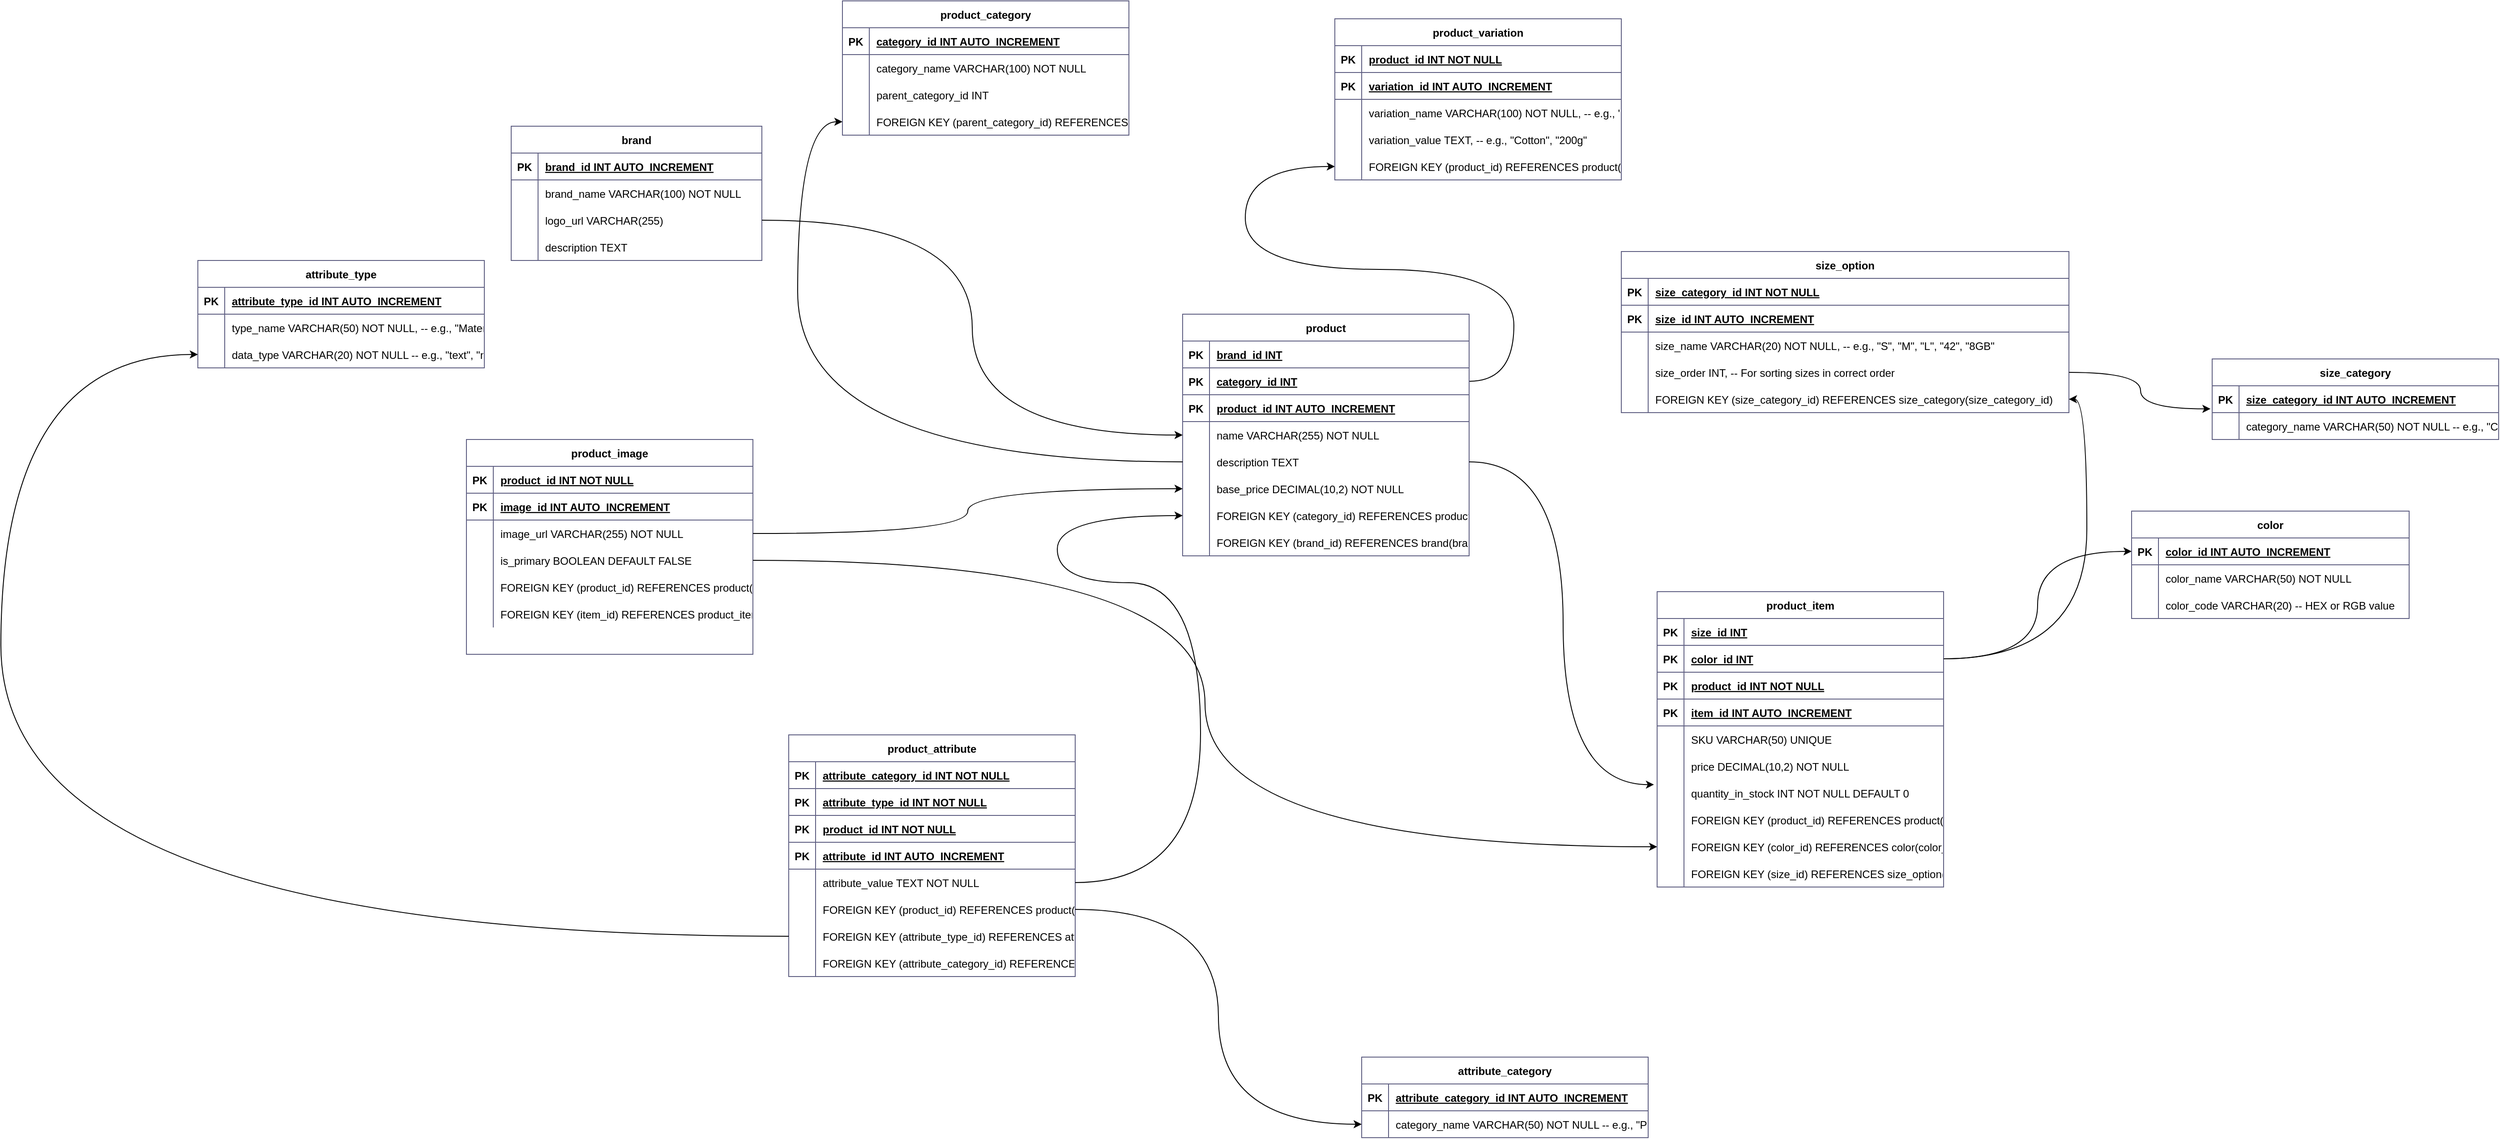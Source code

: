 <mxfile version="26.2.14">
  <diagram name="Page-1" id="sTe4BMIkftnngk1INJjZ">
    <mxGraphModel dx="3585" dy="521" grid="1" gridSize="10" guides="1" tooltips="1" connect="1" arrows="1" fold="1" page="1" pageScale="1" pageWidth="850" pageHeight="1100" math="0" shadow="0">
      <root>
        <mxCell id="0" />
        <mxCell id="1" parent="0" />
        <mxCell id="Y5WW7LD4GTAFrX2PwmYl-202" value="brand" style="shape=table;startSize=30;container=1;collapsible=1;childLayout=tableLayout;fixedRows=1;rowLines=0;fontStyle=1;align=center;resizeLast=1;strokeColor=#5F5F82;" parent="1" vertex="1">
          <mxGeometry x="-1570" y="490" width="280" height="150" as="geometry" />
        </mxCell>
        <mxCell id="Y5WW7LD4GTAFrX2PwmYl-203" value="" style="shape=tableRow;horizontal=0;startSize=0;swimlaneHead=0;swimlaneBody=0;fillColor=none;collapsible=0;dropTarget=0;points=[[0,0.5],[1,0.5]];portConstraint=eastwest;strokeColor=#5F5F82;top=0;left=0;right=0;bottom=1;" parent="Y5WW7LD4GTAFrX2PwmYl-202" vertex="1">
          <mxGeometry y="30" width="280" height="30" as="geometry" />
        </mxCell>
        <mxCell id="Y5WW7LD4GTAFrX2PwmYl-204" value="PK" style="shape=partialRectangle;overflow=hidden;connectable=0;fillColor=none;strokeColor=#5F5F82;top=0;left=0;bottom=0;right=0;fontStyle=1;" parent="Y5WW7LD4GTAFrX2PwmYl-203" vertex="1">
          <mxGeometry width="30" height="30" as="geometry">
            <mxRectangle width="30" height="30" as="alternateBounds" />
          </mxGeometry>
        </mxCell>
        <mxCell id="Y5WW7LD4GTAFrX2PwmYl-205" value="brand_id INT  AUTO_INCREMENT" style="shape=partialRectangle;overflow=hidden;connectable=0;fillColor=none;align=left;strokeColor=#5F5F82;top=0;left=0;bottom=0;right=0;spacingLeft=6;fontStyle=5;" parent="Y5WW7LD4GTAFrX2PwmYl-203" vertex="1">
          <mxGeometry x="30" width="250" height="30" as="geometry">
            <mxRectangle width="250" height="30" as="alternateBounds" />
          </mxGeometry>
        </mxCell>
        <mxCell id="Y5WW7LD4GTAFrX2PwmYl-206" value="" style="shape=tableRow;horizontal=0;startSize=0;swimlaneHead=0;swimlaneBody=0;fillColor=none;collapsible=0;dropTarget=0;points=[[0,0.5],[1,0.5]];portConstraint=eastwest;strokeColor=#5F5F82;top=0;left=0;right=0;bottom=0;" parent="Y5WW7LD4GTAFrX2PwmYl-202" vertex="1">
          <mxGeometry y="60" width="280" height="30" as="geometry" />
        </mxCell>
        <mxCell id="Y5WW7LD4GTAFrX2PwmYl-207" value="" style="shape=partialRectangle;overflow=hidden;connectable=0;fillColor=none;strokeColor=#5F5F82;top=0;left=0;bottom=0;right=0;" parent="Y5WW7LD4GTAFrX2PwmYl-206" vertex="1">
          <mxGeometry width="30" height="30" as="geometry">
            <mxRectangle width="30" height="30" as="alternateBounds" />
          </mxGeometry>
        </mxCell>
        <mxCell id="Y5WW7LD4GTAFrX2PwmYl-208" value="brand_name VARCHAR(100) NOT NULL" style="shape=partialRectangle;overflow=hidden;connectable=0;fillColor=none;align=left;strokeColor=#5F5F82;top=0;left=0;bottom=0;right=0;spacingLeft=6;" parent="Y5WW7LD4GTAFrX2PwmYl-206" vertex="1">
          <mxGeometry x="30" width="250" height="30" as="geometry">
            <mxRectangle width="250" height="30" as="alternateBounds" />
          </mxGeometry>
        </mxCell>
        <mxCell id="Y5WW7LD4GTAFrX2PwmYl-209" value="" style="shape=tableRow;horizontal=0;startSize=0;swimlaneHead=0;swimlaneBody=0;fillColor=none;collapsible=0;dropTarget=0;points=[[0,0.5],[1,0.5]];portConstraint=eastwest;strokeColor=#5F5F82;top=0;left=0;right=0;bottom=0;" parent="Y5WW7LD4GTAFrX2PwmYl-202" vertex="1">
          <mxGeometry y="90" width="280" height="30" as="geometry" />
        </mxCell>
        <mxCell id="Y5WW7LD4GTAFrX2PwmYl-210" value="" style="shape=partialRectangle;overflow=hidden;connectable=0;fillColor=none;strokeColor=#5F5F82;top=0;left=0;bottom=0;right=0;" parent="Y5WW7LD4GTAFrX2PwmYl-209" vertex="1">
          <mxGeometry width="30" height="30" as="geometry">
            <mxRectangle width="30" height="30" as="alternateBounds" />
          </mxGeometry>
        </mxCell>
        <mxCell id="Y5WW7LD4GTAFrX2PwmYl-211" value="logo_url VARCHAR(255)" style="shape=partialRectangle;overflow=hidden;connectable=0;fillColor=none;align=left;strokeColor=#5F5F82;top=0;left=0;bottom=0;right=0;spacingLeft=6;" parent="Y5WW7LD4GTAFrX2PwmYl-209" vertex="1">
          <mxGeometry x="30" width="250" height="30" as="geometry">
            <mxRectangle width="250" height="30" as="alternateBounds" />
          </mxGeometry>
        </mxCell>
        <mxCell id="Y5WW7LD4GTAFrX2PwmYl-212" value="" style="shape=tableRow;horizontal=0;startSize=0;swimlaneHead=0;swimlaneBody=0;fillColor=none;collapsible=0;dropTarget=0;points=[[0,0.5],[1,0.5]];portConstraint=eastwest;strokeColor=#5F5F82;top=0;left=0;right=0;bottom=0;" parent="Y5WW7LD4GTAFrX2PwmYl-202" vertex="1">
          <mxGeometry y="120" width="280" height="30" as="geometry" />
        </mxCell>
        <mxCell id="Y5WW7LD4GTAFrX2PwmYl-213" value="" style="shape=partialRectangle;overflow=hidden;connectable=0;fillColor=none;strokeColor=#5F5F82;top=0;left=0;bottom=0;right=0;" parent="Y5WW7LD4GTAFrX2PwmYl-212" vertex="1">
          <mxGeometry width="30" height="30" as="geometry">
            <mxRectangle width="30" height="30" as="alternateBounds" />
          </mxGeometry>
        </mxCell>
        <mxCell id="Y5WW7LD4GTAFrX2PwmYl-214" value="description TEXT" style="shape=partialRectangle;overflow=hidden;connectable=0;fillColor=none;align=left;strokeColor=#5F5F82;top=0;left=0;bottom=0;right=0;spacingLeft=6;" parent="Y5WW7LD4GTAFrX2PwmYl-212" vertex="1">
          <mxGeometry x="30" width="250" height="30" as="geometry">
            <mxRectangle width="250" height="30" as="alternateBounds" />
          </mxGeometry>
        </mxCell>
        <mxCell id="Y5WW7LD4GTAFrX2PwmYl-215" value="product_category" style="shape=table;startSize=30;container=1;collapsible=1;childLayout=tableLayout;fixedRows=1;rowLines=0;fontStyle=1;align=center;resizeLast=1;strokeColor=#5F5F82;" parent="1" vertex="1">
          <mxGeometry x="-1200" y="350" width="320" height="150" as="geometry" />
        </mxCell>
        <mxCell id="Y5WW7LD4GTAFrX2PwmYl-216" value="" style="shape=tableRow;horizontal=0;startSize=0;swimlaneHead=0;swimlaneBody=0;fillColor=none;collapsible=0;dropTarget=0;points=[[0,0.5],[1,0.5]];portConstraint=eastwest;strokeColor=#5F5F82;top=0;left=0;right=0;bottom=1;" parent="Y5WW7LD4GTAFrX2PwmYl-215" vertex="1">
          <mxGeometry y="30" width="320" height="30" as="geometry" />
        </mxCell>
        <mxCell id="Y5WW7LD4GTAFrX2PwmYl-217" value="PK" style="shape=partialRectangle;overflow=hidden;connectable=0;fillColor=none;strokeColor=#5F5F82;top=0;left=0;bottom=0;right=0;fontStyle=1;" parent="Y5WW7LD4GTAFrX2PwmYl-216" vertex="1">
          <mxGeometry width="30" height="30" as="geometry">
            <mxRectangle width="30" height="30" as="alternateBounds" />
          </mxGeometry>
        </mxCell>
        <mxCell id="Y5WW7LD4GTAFrX2PwmYl-218" value="category_id INT  AUTO_INCREMENT" style="shape=partialRectangle;overflow=hidden;connectable=0;fillColor=none;align=left;strokeColor=#5F5F82;top=0;left=0;bottom=0;right=0;spacingLeft=6;fontStyle=5;" parent="Y5WW7LD4GTAFrX2PwmYl-216" vertex="1">
          <mxGeometry x="30" width="290" height="30" as="geometry">
            <mxRectangle width="290" height="30" as="alternateBounds" />
          </mxGeometry>
        </mxCell>
        <mxCell id="Y5WW7LD4GTAFrX2PwmYl-219" value="" style="shape=tableRow;horizontal=0;startSize=0;swimlaneHead=0;swimlaneBody=0;fillColor=none;collapsible=0;dropTarget=0;points=[[0,0.5],[1,0.5]];portConstraint=eastwest;strokeColor=#5F5F82;top=0;left=0;right=0;bottom=0;" parent="Y5WW7LD4GTAFrX2PwmYl-215" vertex="1">
          <mxGeometry y="60" width="320" height="30" as="geometry" />
        </mxCell>
        <mxCell id="Y5WW7LD4GTAFrX2PwmYl-220" value="" style="shape=partialRectangle;overflow=hidden;connectable=0;fillColor=none;strokeColor=#5F5F82;top=0;left=0;bottom=0;right=0;" parent="Y5WW7LD4GTAFrX2PwmYl-219" vertex="1">
          <mxGeometry width="30" height="30" as="geometry">
            <mxRectangle width="30" height="30" as="alternateBounds" />
          </mxGeometry>
        </mxCell>
        <mxCell id="Y5WW7LD4GTAFrX2PwmYl-221" value="category_name VARCHAR(100) NOT NULL" style="shape=partialRectangle;overflow=hidden;connectable=0;fillColor=none;align=left;strokeColor=#5F5F82;top=0;left=0;bottom=0;right=0;spacingLeft=6;" parent="Y5WW7LD4GTAFrX2PwmYl-219" vertex="1">
          <mxGeometry x="30" width="290" height="30" as="geometry">
            <mxRectangle width="290" height="30" as="alternateBounds" />
          </mxGeometry>
        </mxCell>
        <mxCell id="Y5WW7LD4GTAFrX2PwmYl-222" value="" style="shape=tableRow;horizontal=0;startSize=0;swimlaneHead=0;swimlaneBody=0;fillColor=none;collapsible=0;dropTarget=0;points=[[0,0.5],[1,0.5]];portConstraint=eastwest;strokeColor=#5F5F82;top=0;left=0;right=0;bottom=0;" parent="Y5WW7LD4GTAFrX2PwmYl-215" vertex="1">
          <mxGeometry y="90" width="320" height="30" as="geometry" />
        </mxCell>
        <mxCell id="Y5WW7LD4GTAFrX2PwmYl-223" value="" style="shape=partialRectangle;overflow=hidden;connectable=0;fillColor=none;strokeColor=#5F5F82;top=0;left=0;bottom=0;right=0;" parent="Y5WW7LD4GTAFrX2PwmYl-222" vertex="1">
          <mxGeometry width="30" height="30" as="geometry">
            <mxRectangle width="30" height="30" as="alternateBounds" />
          </mxGeometry>
        </mxCell>
        <mxCell id="Y5WW7LD4GTAFrX2PwmYl-224" value="parent_category_id INT" style="shape=partialRectangle;overflow=hidden;connectable=0;fillColor=none;align=left;strokeColor=#5F5F82;top=0;left=0;bottom=0;right=0;spacingLeft=6;" parent="Y5WW7LD4GTAFrX2PwmYl-222" vertex="1">
          <mxGeometry x="30" width="290" height="30" as="geometry">
            <mxRectangle width="290" height="30" as="alternateBounds" />
          </mxGeometry>
        </mxCell>
        <mxCell id="Y5WW7LD4GTAFrX2PwmYl-225" value="" style="shape=tableRow;horizontal=0;startSize=0;swimlaneHead=0;swimlaneBody=0;fillColor=none;collapsible=0;dropTarget=0;points=[[0,0.5],[1,0.5]];portConstraint=eastwest;strokeColor=#5F5F82;top=0;left=0;right=0;bottom=0;" parent="Y5WW7LD4GTAFrX2PwmYl-215" vertex="1">
          <mxGeometry y="120" width="320" height="30" as="geometry" />
        </mxCell>
        <mxCell id="Y5WW7LD4GTAFrX2PwmYl-226" value="" style="shape=partialRectangle;overflow=hidden;connectable=0;fillColor=none;strokeColor=#5F5F82;top=0;left=0;bottom=0;right=0;" parent="Y5WW7LD4GTAFrX2PwmYl-225" vertex="1">
          <mxGeometry width="30" height="30" as="geometry">
            <mxRectangle width="30" height="30" as="alternateBounds" />
          </mxGeometry>
        </mxCell>
        <mxCell id="Y5WW7LD4GTAFrX2PwmYl-227" value="FOREIGN KEY (parent_category_id) REFERENCES product_category(category_id)" style="shape=partialRectangle;overflow=hidden;connectable=0;fillColor=none;align=left;strokeColor=#5F5F82;top=0;left=0;bottom=0;right=0;spacingLeft=6;" parent="Y5WW7LD4GTAFrX2PwmYl-225" vertex="1">
          <mxGeometry x="30" width="290" height="30" as="geometry">
            <mxRectangle width="290" height="30" as="alternateBounds" />
          </mxGeometry>
        </mxCell>
        <mxCell id="Y5WW7LD4GTAFrX2PwmYl-406" style="edgeStyle=orthogonalEdgeStyle;curved=1;rounded=0;orthogonalLoop=1;jettySize=auto;html=1;exitX=1;exitY=0.5;exitDx=0;exitDy=0;entryX=0;entryY=0.5;entryDx=0;entryDy=0;" parent="1" source="Y5WW7LD4GTAFrX2PwmYl-232" target="Y5WW7LD4GTAFrX2PwmYl-299" edge="1">
          <mxGeometry relative="1" as="geometry">
            <Array as="points">
              <mxPoint x="-450" y="775" />
              <mxPoint x="-450" y="650" />
              <mxPoint x="-750" y="650" />
              <mxPoint x="-750" y="535" />
            </Array>
          </mxGeometry>
        </mxCell>
        <mxCell id="Y5WW7LD4GTAFrX2PwmYl-228" value="product" style="shape=table;startSize=30;container=1;collapsible=1;childLayout=tableLayout;fixedRows=1;rowLines=0;fontStyle=1;align=center;resizeLast=1;strokeColor=#5F5F82;" parent="1" vertex="1">
          <mxGeometry x="-820" y="700" width="320" height="270" as="geometry" />
        </mxCell>
        <mxCell id="Y5WW7LD4GTAFrX2PwmYl-229" value="" style="shape=tableRow;horizontal=0;startSize=0;swimlaneHead=0;swimlaneBody=0;fillColor=none;collapsible=0;dropTarget=0;points=[[0,0.5],[1,0.5]];portConstraint=eastwest;strokeColor=#5F5F82;top=0;left=0;right=0;bottom=1;" parent="Y5WW7LD4GTAFrX2PwmYl-228" vertex="1">
          <mxGeometry y="30" width="320" height="30" as="geometry" />
        </mxCell>
        <mxCell id="Y5WW7LD4GTAFrX2PwmYl-230" value="PK" style="shape=partialRectangle;overflow=hidden;connectable=0;fillColor=none;strokeColor=#5F5F82;top=0;left=0;bottom=0;right=0;fontStyle=1;" parent="Y5WW7LD4GTAFrX2PwmYl-229" vertex="1">
          <mxGeometry width="30" height="30" as="geometry">
            <mxRectangle width="30" height="30" as="alternateBounds" />
          </mxGeometry>
        </mxCell>
        <mxCell id="Y5WW7LD4GTAFrX2PwmYl-231" value="brand_id INT" style="shape=partialRectangle;overflow=hidden;connectable=0;fillColor=none;align=left;strokeColor=#5F5F82;top=0;left=0;bottom=0;right=0;spacingLeft=6;fontStyle=5;" parent="Y5WW7LD4GTAFrX2PwmYl-229" vertex="1">
          <mxGeometry x="30" width="290" height="30" as="geometry">
            <mxRectangle width="290" height="30" as="alternateBounds" />
          </mxGeometry>
        </mxCell>
        <mxCell id="Y5WW7LD4GTAFrX2PwmYl-232" value="" style="shape=tableRow;horizontal=0;startSize=0;swimlaneHead=0;swimlaneBody=0;fillColor=none;collapsible=0;dropTarget=0;points=[[0,0.5],[1,0.5]];portConstraint=eastwest;strokeColor=#5F5F82;top=0;left=0;right=0;bottom=1;" parent="Y5WW7LD4GTAFrX2PwmYl-228" vertex="1">
          <mxGeometry y="60" width="320" height="30" as="geometry" />
        </mxCell>
        <mxCell id="Y5WW7LD4GTAFrX2PwmYl-233" value="PK" style="shape=partialRectangle;overflow=hidden;connectable=0;fillColor=none;strokeColor=#5F5F82;top=0;left=0;bottom=0;right=0;fontStyle=1;" parent="Y5WW7LD4GTAFrX2PwmYl-232" vertex="1">
          <mxGeometry width="30" height="30" as="geometry">
            <mxRectangle width="30" height="30" as="alternateBounds" />
          </mxGeometry>
        </mxCell>
        <mxCell id="Y5WW7LD4GTAFrX2PwmYl-234" value="category_id INT" style="shape=partialRectangle;overflow=hidden;connectable=0;fillColor=none;align=left;strokeColor=#5F5F82;top=0;left=0;bottom=0;right=0;spacingLeft=6;fontStyle=5;" parent="Y5WW7LD4GTAFrX2PwmYl-232" vertex="1">
          <mxGeometry x="30" width="290" height="30" as="geometry">
            <mxRectangle width="290" height="30" as="alternateBounds" />
          </mxGeometry>
        </mxCell>
        <mxCell id="Y5WW7LD4GTAFrX2PwmYl-235" value="" style="shape=tableRow;horizontal=0;startSize=0;swimlaneHead=0;swimlaneBody=0;fillColor=none;collapsible=0;dropTarget=0;points=[[0,0.5],[1,0.5]];portConstraint=eastwest;strokeColor=#5F5F82;top=0;left=0;right=0;bottom=1;" parent="Y5WW7LD4GTAFrX2PwmYl-228" vertex="1">
          <mxGeometry y="90" width="320" height="30" as="geometry" />
        </mxCell>
        <mxCell id="Y5WW7LD4GTAFrX2PwmYl-236" value="PK" style="shape=partialRectangle;overflow=hidden;connectable=0;fillColor=none;strokeColor=#5F5F82;top=0;left=0;bottom=0;right=0;fontStyle=1;" parent="Y5WW7LD4GTAFrX2PwmYl-235" vertex="1">
          <mxGeometry width="30" height="30" as="geometry">
            <mxRectangle width="30" height="30" as="alternateBounds" />
          </mxGeometry>
        </mxCell>
        <mxCell id="Y5WW7LD4GTAFrX2PwmYl-237" value="product_id INT  AUTO_INCREMENT" style="shape=partialRectangle;overflow=hidden;connectable=0;fillColor=none;align=left;strokeColor=#5F5F82;top=0;left=0;bottom=0;right=0;spacingLeft=6;fontStyle=5;" parent="Y5WW7LD4GTAFrX2PwmYl-235" vertex="1">
          <mxGeometry x="30" width="290" height="30" as="geometry">
            <mxRectangle width="290" height="30" as="alternateBounds" />
          </mxGeometry>
        </mxCell>
        <mxCell id="Y5WW7LD4GTAFrX2PwmYl-238" value="" style="shape=tableRow;horizontal=0;startSize=0;swimlaneHead=0;swimlaneBody=0;fillColor=none;collapsible=0;dropTarget=0;points=[[0,0.5],[1,0.5]];portConstraint=eastwest;strokeColor=#5F5F82;top=0;left=0;right=0;bottom=0;" parent="Y5WW7LD4GTAFrX2PwmYl-228" vertex="1">
          <mxGeometry y="120" width="320" height="30" as="geometry" />
        </mxCell>
        <mxCell id="Y5WW7LD4GTAFrX2PwmYl-239" value="" style="shape=partialRectangle;overflow=hidden;connectable=0;fillColor=none;strokeColor=#5F5F82;top=0;left=0;bottom=0;right=0;" parent="Y5WW7LD4GTAFrX2PwmYl-238" vertex="1">
          <mxGeometry width="30" height="30" as="geometry">
            <mxRectangle width="30" height="30" as="alternateBounds" />
          </mxGeometry>
        </mxCell>
        <mxCell id="Y5WW7LD4GTAFrX2PwmYl-240" value="name VARCHAR(255) NOT NULL" style="shape=partialRectangle;overflow=hidden;connectable=0;fillColor=none;align=left;strokeColor=#5F5F82;top=0;left=0;bottom=0;right=0;spacingLeft=6;" parent="Y5WW7LD4GTAFrX2PwmYl-238" vertex="1">
          <mxGeometry x="30" width="290" height="30" as="geometry">
            <mxRectangle width="290" height="30" as="alternateBounds" />
          </mxGeometry>
        </mxCell>
        <mxCell id="Y5WW7LD4GTAFrX2PwmYl-241" value="" style="shape=tableRow;horizontal=0;startSize=0;swimlaneHead=0;swimlaneBody=0;fillColor=none;collapsible=0;dropTarget=0;points=[[0,0.5],[1,0.5]];portConstraint=eastwest;strokeColor=#5F5F82;top=0;left=0;right=0;bottom=0;" parent="Y5WW7LD4GTAFrX2PwmYl-228" vertex="1">
          <mxGeometry y="150" width="320" height="30" as="geometry" />
        </mxCell>
        <mxCell id="Y5WW7LD4GTAFrX2PwmYl-242" value="" style="shape=partialRectangle;overflow=hidden;connectable=0;fillColor=none;strokeColor=#5F5F82;top=0;left=0;bottom=0;right=0;" parent="Y5WW7LD4GTAFrX2PwmYl-241" vertex="1">
          <mxGeometry width="30" height="30" as="geometry">
            <mxRectangle width="30" height="30" as="alternateBounds" />
          </mxGeometry>
        </mxCell>
        <mxCell id="Y5WW7LD4GTAFrX2PwmYl-243" value="description TEXT" style="shape=partialRectangle;overflow=hidden;connectable=0;fillColor=none;align=left;strokeColor=#5F5F82;top=0;left=0;bottom=0;right=0;spacingLeft=6;" parent="Y5WW7LD4GTAFrX2PwmYl-241" vertex="1">
          <mxGeometry x="30" width="290" height="30" as="geometry">
            <mxRectangle width="290" height="30" as="alternateBounds" />
          </mxGeometry>
        </mxCell>
        <mxCell id="Y5WW7LD4GTAFrX2PwmYl-244" value="" style="shape=tableRow;horizontal=0;startSize=0;swimlaneHead=0;swimlaneBody=0;fillColor=none;collapsible=0;dropTarget=0;points=[[0,0.5],[1,0.5]];portConstraint=eastwest;strokeColor=#5F5F82;top=0;left=0;right=0;bottom=0;" parent="Y5WW7LD4GTAFrX2PwmYl-228" vertex="1">
          <mxGeometry y="180" width="320" height="30" as="geometry" />
        </mxCell>
        <mxCell id="Y5WW7LD4GTAFrX2PwmYl-245" value="" style="shape=partialRectangle;overflow=hidden;connectable=0;fillColor=none;strokeColor=#5F5F82;top=0;left=0;bottom=0;right=0;" parent="Y5WW7LD4GTAFrX2PwmYl-244" vertex="1">
          <mxGeometry width="30" height="30" as="geometry">
            <mxRectangle width="30" height="30" as="alternateBounds" />
          </mxGeometry>
        </mxCell>
        <mxCell id="Y5WW7LD4GTAFrX2PwmYl-246" value="base_price DECIMAL(10,2) NOT NULL" style="shape=partialRectangle;overflow=hidden;connectable=0;fillColor=none;align=left;strokeColor=#5F5F82;top=0;left=0;bottom=0;right=0;spacingLeft=6;" parent="Y5WW7LD4GTAFrX2PwmYl-244" vertex="1">
          <mxGeometry x="30" width="290" height="30" as="geometry">
            <mxRectangle width="290" height="30" as="alternateBounds" />
          </mxGeometry>
        </mxCell>
        <mxCell id="Y5WW7LD4GTAFrX2PwmYl-247" value="" style="shape=tableRow;horizontal=0;startSize=0;swimlaneHead=0;swimlaneBody=0;fillColor=none;collapsible=0;dropTarget=0;points=[[0,0.5],[1,0.5]];portConstraint=eastwest;strokeColor=#5F5F82;top=0;left=0;right=0;bottom=0;" parent="Y5WW7LD4GTAFrX2PwmYl-228" vertex="1">
          <mxGeometry y="210" width="320" height="30" as="geometry" />
        </mxCell>
        <mxCell id="Y5WW7LD4GTAFrX2PwmYl-248" value="" style="shape=partialRectangle;overflow=hidden;connectable=0;fillColor=none;strokeColor=#5F5F82;top=0;left=0;bottom=0;right=0;" parent="Y5WW7LD4GTAFrX2PwmYl-247" vertex="1">
          <mxGeometry width="30" height="30" as="geometry">
            <mxRectangle width="30" height="30" as="alternateBounds" />
          </mxGeometry>
        </mxCell>
        <mxCell id="Y5WW7LD4GTAFrX2PwmYl-249" value="FOREIGN KEY (category_id) REFERENCES product_category(category_id)" style="shape=partialRectangle;overflow=hidden;connectable=0;fillColor=none;align=left;strokeColor=#5F5F82;top=0;left=0;bottom=0;right=0;spacingLeft=6;" parent="Y5WW7LD4GTAFrX2PwmYl-247" vertex="1">
          <mxGeometry x="30" width="290" height="30" as="geometry">
            <mxRectangle width="290" height="30" as="alternateBounds" />
          </mxGeometry>
        </mxCell>
        <mxCell id="Y5WW7LD4GTAFrX2PwmYl-250" value="" style="shape=tableRow;horizontal=0;startSize=0;swimlaneHead=0;swimlaneBody=0;fillColor=none;collapsible=0;dropTarget=0;points=[[0,0.5],[1,0.5]];portConstraint=eastwest;strokeColor=#5F5F82;top=0;left=0;right=0;bottom=0;" parent="Y5WW7LD4GTAFrX2PwmYl-228" vertex="1">
          <mxGeometry y="240" width="320" height="30" as="geometry" />
        </mxCell>
        <mxCell id="Y5WW7LD4GTAFrX2PwmYl-251" value="" style="shape=partialRectangle;overflow=hidden;connectable=0;fillColor=none;strokeColor=#5F5F82;top=0;left=0;bottom=0;right=0;" parent="Y5WW7LD4GTAFrX2PwmYl-250" vertex="1">
          <mxGeometry width="30" height="30" as="geometry">
            <mxRectangle width="30" height="30" as="alternateBounds" />
          </mxGeometry>
        </mxCell>
        <mxCell id="Y5WW7LD4GTAFrX2PwmYl-252" value="FOREIGN KEY (brand_id) REFERENCES brand(brand_id)" style="shape=partialRectangle;overflow=hidden;connectable=0;fillColor=none;align=left;strokeColor=#5F5F82;top=0;left=0;bottom=0;right=0;spacingLeft=6;" parent="Y5WW7LD4GTAFrX2PwmYl-250" vertex="1">
          <mxGeometry x="30" width="290" height="30" as="geometry">
            <mxRectangle width="290" height="30" as="alternateBounds" />
          </mxGeometry>
        </mxCell>
        <mxCell id="Y5WW7LD4GTAFrX2PwmYl-253" value="color" style="shape=table;startSize=30;container=1;collapsible=1;childLayout=tableLayout;fixedRows=1;rowLines=0;fontStyle=1;align=center;resizeLast=1;strokeColor=#5F5F82;" parent="1" vertex="1">
          <mxGeometry x="240" y="920" width="310" height="120" as="geometry" />
        </mxCell>
        <mxCell id="Y5WW7LD4GTAFrX2PwmYl-254" value="" style="shape=tableRow;horizontal=0;startSize=0;swimlaneHead=0;swimlaneBody=0;fillColor=none;collapsible=0;dropTarget=0;points=[[0,0.5],[1,0.5]];portConstraint=eastwest;strokeColor=#5F5F82;top=0;left=0;right=0;bottom=1;" parent="Y5WW7LD4GTAFrX2PwmYl-253" vertex="1">
          <mxGeometry y="30" width="310" height="30" as="geometry" />
        </mxCell>
        <mxCell id="Y5WW7LD4GTAFrX2PwmYl-255" value="PK" style="shape=partialRectangle;overflow=hidden;connectable=0;fillColor=none;strokeColor=#5F5F82;top=0;left=0;bottom=0;right=0;fontStyle=1;" parent="Y5WW7LD4GTAFrX2PwmYl-254" vertex="1">
          <mxGeometry width="30" height="30" as="geometry">
            <mxRectangle width="30" height="30" as="alternateBounds" />
          </mxGeometry>
        </mxCell>
        <mxCell id="Y5WW7LD4GTAFrX2PwmYl-256" value="color_id INT  AUTO_INCREMENT" style="shape=partialRectangle;overflow=hidden;connectable=0;fillColor=none;align=left;strokeColor=#5F5F82;top=0;left=0;bottom=0;right=0;spacingLeft=6;fontStyle=5;" parent="Y5WW7LD4GTAFrX2PwmYl-254" vertex="1">
          <mxGeometry x="30" width="280" height="30" as="geometry">
            <mxRectangle width="280" height="30" as="alternateBounds" />
          </mxGeometry>
        </mxCell>
        <mxCell id="Y5WW7LD4GTAFrX2PwmYl-257" value="" style="shape=tableRow;horizontal=0;startSize=0;swimlaneHead=0;swimlaneBody=0;fillColor=none;collapsible=0;dropTarget=0;points=[[0,0.5],[1,0.5]];portConstraint=eastwest;strokeColor=#5F5F82;top=0;left=0;right=0;bottom=0;" parent="Y5WW7LD4GTAFrX2PwmYl-253" vertex="1">
          <mxGeometry y="60" width="310" height="30" as="geometry" />
        </mxCell>
        <mxCell id="Y5WW7LD4GTAFrX2PwmYl-258" value="" style="shape=partialRectangle;overflow=hidden;connectable=0;fillColor=none;strokeColor=#5F5F82;top=0;left=0;bottom=0;right=0;" parent="Y5WW7LD4GTAFrX2PwmYl-257" vertex="1">
          <mxGeometry width="30" height="30" as="geometry">
            <mxRectangle width="30" height="30" as="alternateBounds" />
          </mxGeometry>
        </mxCell>
        <mxCell id="Y5WW7LD4GTAFrX2PwmYl-259" value="color_name VARCHAR(50) NOT NULL" style="shape=partialRectangle;overflow=hidden;connectable=0;fillColor=none;align=left;strokeColor=#5F5F82;top=0;left=0;bottom=0;right=0;spacingLeft=6;" parent="Y5WW7LD4GTAFrX2PwmYl-257" vertex="1">
          <mxGeometry x="30" width="280" height="30" as="geometry">
            <mxRectangle width="280" height="30" as="alternateBounds" />
          </mxGeometry>
        </mxCell>
        <mxCell id="Y5WW7LD4GTAFrX2PwmYl-260" value="" style="shape=tableRow;horizontal=0;startSize=0;swimlaneHead=0;swimlaneBody=0;fillColor=none;collapsible=0;dropTarget=0;points=[[0,0.5],[1,0.5]];portConstraint=eastwest;strokeColor=#5F5F82;top=0;left=0;right=0;bottom=0;" parent="Y5WW7LD4GTAFrX2PwmYl-253" vertex="1">
          <mxGeometry y="90" width="310" height="30" as="geometry" />
        </mxCell>
        <mxCell id="Y5WW7LD4GTAFrX2PwmYl-261" value="" style="shape=partialRectangle;overflow=hidden;connectable=0;fillColor=none;strokeColor=#5F5F82;top=0;left=0;bottom=0;right=0;" parent="Y5WW7LD4GTAFrX2PwmYl-260" vertex="1">
          <mxGeometry width="30" height="30" as="geometry">
            <mxRectangle width="30" height="30" as="alternateBounds" />
          </mxGeometry>
        </mxCell>
        <mxCell id="Y5WW7LD4GTAFrX2PwmYl-262" value="color_code VARCHAR(20) -- HEX or RGB value" style="shape=partialRectangle;overflow=hidden;connectable=0;fillColor=none;align=left;strokeColor=#5F5F82;top=0;left=0;bottom=0;right=0;spacingLeft=6;" parent="Y5WW7LD4GTAFrX2PwmYl-260" vertex="1">
          <mxGeometry x="30" width="280" height="30" as="geometry">
            <mxRectangle width="280" height="30" as="alternateBounds" />
          </mxGeometry>
        </mxCell>
        <mxCell id="Y5WW7LD4GTAFrX2PwmYl-263" value="size_category" style="shape=table;startSize=30;container=1;collapsible=1;childLayout=tableLayout;fixedRows=1;rowLines=0;fontStyle=1;align=center;resizeLast=1;strokeColor=#5F5F82;" parent="1" vertex="1">
          <mxGeometry x="330" y="750" width="320" height="90" as="geometry" />
        </mxCell>
        <mxCell id="Y5WW7LD4GTAFrX2PwmYl-264" value="" style="shape=tableRow;horizontal=0;startSize=0;swimlaneHead=0;swimlaneBody=0;fillColor=none;collapsible=0;dropTarget=0;points=[[0,0.5],[1,0.5]];portConstraint=eastwest;strokeColor=#5F5F82;top=0;left=0;right=0;bottom=1;" parent="Y5WW7LD4GTAFrX2PwmYl-263" vertex="1">
          <mxGeometry y="30" width="320" height="30" as="geometry" />
        </mxCell>
        <mxCell id="Y5WW7LD4GTAFrX2PwmYl-265" value="PK" style="shape=partialRectangle;overflow=hidden;connectable=0;fillColor=none;strokeColor=#5F5F82;top=0;left=0;bottom=0;right=0;fontStyle=1;" parent="Y5WW7LD4GTAFrX2PwmYl-264" vertex="1">
          <mxGeometry width="30" height="30" as="geometry">
            <mxRectangle width="30" height="30" as="alternateBounds" />
          </mxGeometry>
        </mxCell>
        <mxCell id="Y5WW7LD4GTAFrX2PwmYl-266" value="size_category_id INT  AUTO_INCREMENT" style="shape=partialRectangle;overflow=hidden;connectable=0;fillColor=none;align=left;strokeColor=#5F5F82;top=0;left=0;bottom=0;right=0;spacingLeft=6;fontStyle=5;" parent="Y5WW7LD4GTAFrX2PwmYl-264" vertex="1">
          <mxGeometry x="30" width="290" height="30" as="geometry">
            <mxRectangle width="290" height="30" as="alternateBounds" />
          </mxGeometry>
        </mxCell>
        <mxCell id="Y5WW7LD4GTAFrX2PwmYl-267" value="" style="shape=tableRow;horizontal=0;startSize=0;swimlaneHead=0;swimlaneBody=0;fillColor=none;collapsible=0;dropTarget=0;points=[[0,0.5],[1,0.5]];portConstraint=eastwest;strokeColor=#5F5F82;top=0;left=0;right=0;bottom=0;" parent="Y5WW7LD4GTAFrX2PwmYl-263" vertex="1">
          <mxGeometry y="60" width="320" height="30" as="geometry" />
        </mxCell>
        <mxCell id="Y5WW7LD4GTAFrX2PwmYl-268" value="" style="shape=partialRectangle;overflow=hidden;connectable=0;fillColor=none;strokeColor=#5F5F82;top=0;left=0;bottom=0;right=0;" parent="Y5WW7LD4GTAFrX2PwmYl-267" vertex="1">
          <mxGeometry width="30" height="30" as="geometry">
            <mxRectangle width="30" height="30" as="alternateBounds" />
          </mxGeometry>
        </mxCell>
        <mxCell id="Y5WW7LD4GTAFrX2PwmYl-269" value="category_name VARCHAR(50) NOT NULL -- e.g., &quot;Clothing&quot;, &quot;Shoes&quot;, &quot;Electronics&quot;" style="shape=partialRectangle;overflow=hidden;connectable=0;fillColor=none;align=left;strokeColor=#5F5F82;top=0;left=0;bottom=0;right=0;spacingLeft=6;" parent="Y5WW7LD4GTAFrX2PwmYl-267" vertex="1">
          <mxGeometry x="30" width="290" height="30" as="geometry">
            <mxRectangle width="290" height="30" as="alternateBounds" />
          </mxGeometry>
        </mxCell>
        <mxCell id="Y5WW7LD4GTAFrX2PwmYl-270" value="size_option" style="shape=table;startSize=30;container=1;collapsible=1;childLayout=tableLayout;fixedRows=1;rowLines=0;fontStyle=1;align=center;resizeLast=1;strokeColor=#5F5F82;" parent="1" vertex="1">
          <mxGeometry x="-330" y="630" width="500" height="180" as="geometry" />
        </mxCell>
        <mxCell id="Y5WW7LD4GTAFrX2PwmYl-271" value="" style="shape=tableRow;horizontal=0;startSize=0;swimlaneHead=0;swimlaneBody=0;fillColor=none;collapsible=0;dropTarget=0;points=[[0,0.5],[1,0.5]];portConstraint=eastwest;strokeColor=#5F5F82;top=0;left=0;right=0;bottom=1;" parent="Y5WW7LD4GTAFrX2PwmYl-270" vertex="1">
          <mxGeometry y="30" width="500" height="30" as="geometry" />
        </mxCell>
        <mxCell id="Y5WW7LD4GTAFrX2PwmYl-272" value="PK" style="shape=partialRectangle;overflow=hidden;connectable=0;fillColor=none;strokeColor=#5F5F82;top=0;left=0;bottom=0;right=0;fontStyle=1;" parent="Y5WW7LD4GTAFrX2PwmYl-271" vertex="1">
          <mxGeometry width="30" height="30" as="geometry">
            <mxRectangle width="30" height="30" as="alternateBounds" />
          </mxGeometry>
        </mxCell>
        <mxCell id="Y5WW7LD4GTAFrX2PwmYl-273" value="size_category_id INT NOT NULL" style="shape=partialRectangle;overflow=hidden;connectable=0;fillColor=none;align=left;strokeColor=#5F5F82;top=0;left=0;bottom=0;right=0;spacingLeft=6;fontStyle=5;" parent="Y5WW7LD4GTAFrX2PwmYl-271" vertex="1">
          <mxGeometry x="30" width="470" height="30" as="geometry">
            <mxRectangle width="470" height="30" as="alternateBounds" />
          </mxGeometry>
        </mxCell>
        <mxCell id="Y5WW7LD4GTAFrX2PwmYl-274" value="" style="shape=tableRow;horizontal=0;startSize=0;swimlaneHead=0;swimlaneBody=0;fillColor=none;collapsible=0;dropTarget=0;points=[[0,0.5],[1,0.5]];portConstraint=eastwest;strokeColor=#5F5F82;top=0;left=0;right=0;bottom=1;" parent="Y5WW7LD4GTAFrX2PwmYl-270" vertex="1">
          <mxGeometry y="60" width="500" height="30" as="geometry" />
        </mxCell>
        <mxCell id="Y5WW7LD4GTAFrX2PwmYl-275" value="PK" style="shape=partialRectangle;overflow=hidden;connectable=0;fillColor=none;strokeColor=#5F5F82;top=0;left=0;bottom=0;right=0;fontStyle=1;" parent="Y5WW7LD4GTAFrX2PwmYl-274" vertex="1">
          <mxGeometry width="30" height="30" as="geometry">
            <mxRectangle width="30" height="30" as="alternateBounds" />
          </mxGeometry>
        </mxCell>
        <mxCell id="Y5WW7LD4GTAFrX2PwmYl-276" value="size_id INT  AUTO_INCREMENT" style="shape=partialRectangle;overflow=hidden;connectable=0;fillColor=none;align=left;strokeColor=#5F5F82;top=0;left=0;bottom=0;right=0;spacingLeft=6;fontStyle=5;" parent="Y5WW7LD4GTAFrX2PwmYl-274" vertex="1">
          <mxGeometry x="30" width="470" height="30" as="geometry">
            <mxRectangle width="470" height="30" as="alternateBounds" />
          </mxGeometry>
        </mxCell>
        <mxCell id="Y5WW7LD4GTAFrX2PwmYl-277" value="" style="shape=tableRow;horizontal=0;startSize=0;swimlaneHead=0;swimlaneBody=0;fillColor=none;collapsible=0;dropTarget=0;points=[[0,0.5],[1,0.5]];portConstraint=eastwest;strokeColor=#5F5F82;top=0;left=0;right=0;bottom=0;" parent="Y5WW7LD4GTAFrX2PwmYl-270" vertex="1">
          <mxGeometry y="90" width="500" height="30" as="geometry" />
        </mxCell>
        <mxCell id="Y5WW7LD4GTAFrX2PwmYl-278" value="" style="shape=partialRectangle;overflow=hidden;connectable=0;fillColor=none;strokeColor=#5F5F82;top=0;left=0;bottom=0;right=0;" parent="Y5WW7LD4GTAFrX2PwmYl-277" vertex="1">
          <mxGeometry width="30" height="30" as="geometry">
            <mxRectangle width="30" height="30" as="alternateBounds" />
          </mxGeometry>
        </mxCell>
        <mxCell id="Y5WW7LD4GTAFrX2PwmYl-279" value="size_name VARCHAR(20) NOT NULL, -- e.g., &quot;S&quot;, &quot;M&quot;, &quot;L&quot;, &quot;42&quot;, &quot;8GB&quot;" style="shape=partialRectangle;overflow=hidden;connectable=0;fillColor=none;align=left;strokeColor=#5F5F82;top=0;left=0;bottom=0;right=0;spacingLeft=6;" parent="Y5WW7LD4GTAFrX2PwmYl-277" vertex="1">
          <mxGeometry x="30" width="470" height="30" as="geometry">
            <mxRectangle width="470" height="30" as="alternateBounds" />
          </mxGeometry>
        </mxCell>
        <mxCell id="Y5WW7LD4GTAFrX2PwmYl-280" value="" style="shape=tableRow;horizontal=0;startSize=0;swimlaneHead=0;swimlaneBody=0;fillColor=none;collapsible=0;dropTarget=0;points=[[0,0.5],[1,0.5]];portConstraint=eastwest;strokeColor=#5F5F82;top=0;left=0;right=0;bottom=0;" parent="Y5WW7LD4GTAFrX2PwmYl-270" vertex="1">
          <mxGeometry y="120" width="500" height="30" as="geometry" />
        </mxCell>
        <mxCell id="Y5WW7LD4GTAFrX2PwmYl-281" value="" style="shape=partialRectangle;overflow=hidden;connectable=0;fillColor=none;strokeColor=#5F5F82;top=0;left=0;bottom=0;right=0;" parent="Y5WW7LD4GTAFrX2PwmYl-280" vertex="1">
          <mxGeometry width="30" height="30" as="geometry">
            <mxRectangle width="30" height="30" as="alternateBounds" />
          </mxGeometry>
        </mxCell>
        <mxCell id="Y5WW7LD4GTAFrX2PwmYl-282" value="size_order INT, -- For sorting sizes in correct order" style="shape=partialRectangle;overflow=hidden;connectable=0;fillColor=none;align=left;strokeColor=#5F5F82;top=0;left=0;bottom=0;right=0;spacingLeft=6;" parent="Y5WW7LD4GTAFrX2PwmYl-280" vertex="1">
          <mxGeometry x="30" width="470" height="30" as="geometry">
            <mxRectangle width="470" height="30" as="alternateBounds" />
          </mxGeometry>
        </mxCell>
        <mxCell id="Y5WW7LD4GTAFrX2PwmYl-283" value="" style="shape=tableRow;horizontal=0;startSize=0;swimlaneHead=0;swimlaneBody=0;fillColor=none;collapsible=0;dropTarget=0;points=[[0,0.5],[1,0.5]];portConstraint=eastwest;strokeColor=#5F5F82;top=0;left=0;right=0;bottom=0;" parent="Y5WW7LD4GTAFrX2PwmYl-270" vertex="1">
          <mxGeometry y="150" width="500" height="30" as="geometry" />
        </mxCell>
        <mxCell id="Y5WW7LD4GTAFrX2PwmYl-284" value="" style="shape=partialRectangle;overflow=hidden;connectable=0;fillColor=none;strokeColor=#5F5F82;top=0;left=0;bottom=0;right=0;" parent="Y5WW7LD4GTAFrX2PwmYl-283" vertex="1">
          <mxGeometry width="30" height="30" as="geometry">
            <mxRectangle width="30" height="30" as="alternateBounds" />
          </mxGeometry>
        </mxCell>
        <mxCell id="Y5WW7LD4GTAFrX2PwmYl-285" value="FOREIGN KEY (size_category_id) REFERENCES size_category(size_category_id)" style="shape=partialRectangle;overflow=hidden;connectable=0;fillColor=none;align=left;strokeColor=#5F5F82;top=0;left=0;bottom=0;right=0;spacingLeft=6;" parent="Y5WW7LD4GTAFrX2PwmYl-283" vertex="1">
          <mxGeometry x="30" width="470" height="30" as="geometry">
            <mxRectangle width="470" height="30" as="alternateBounds" />
          </mxGeometry>
        </mxCell>
        <mxCell id="Y5WW7LD4GTAFrX2PwmYl-286" value="product_variation" style="shape=table;startSize=30;container=1;collapsible=1;childLayout=tableLayout;fixedRows=1;rowLines=0;fontStyle=1;align=center;resizeLast=1;strokeColor=#5F5F82;" parent="1" vertex="1">
          <mxGeometry x="-650" y="370" width="320" height="180" as="geometry" />
        </mxCell>
        <mxCell id="Y5WW7LD4GTAFrX2PwmYl-287" value="" style="shape=tableRow;horizontal=0;startSize=0;swimlaneHead=0;swimlaneBody=0;fillColor=none;collapsible=0;dropTarget=0;points=[[0,0.5],[1,0.5]];portConstraint=eastwest;strokeColor=#5F5F82;top=0;left=0;right=0;bottom=1;" parent="Y5WW7LD4GTAFrX2PwmYl-286" vertex="1">
          <mxGeometry y="30" width="320" height="30" as="geometry" />
        </mxCell>
        <mxCell id="Y5WW7LD4GTAFrX2PwmYl-288" value="PK" style="shape=partialRectangle;overflow=hidden;connectable=0;fillColor=none;strokeColor=#5F5F82;top=0;left=0;bottom=0;right=0;fontStyle=1;" parent="Y5WW7LD4GTAFrX2PwmYl-287" vertex="1">
          <mxGeometry width="30" height="30" as="geometry">
            <mxRectangle width="30" height="30" as="alternateBounds" />
          </mxGeometry>
        </mxCell>
        <mxCell id="Y5WW7LD4GTAFrX2PwmYl-289" value="product_id INT NOT NULL" style="shape=partialRectangle;overflow=hidden;connectable=0;fillColor=none;align=left;strokeColor=#5F5F82;top=0;left=0;bottom=0;right=0;spacingLeft=6;fontStyle=5;" parent="Y5WW7LD4GTAFrX2PwmYl-287" vertex="1">
          <mxGeometry x="30" width="290" height="30" as="geometry">
            <mxRectangle width="290" height="30" as="alternateBounds" />
          </mxGeometry>
        </mxCell>
        <mxCell id="Y5WW7LD4GTAFrX2PwmYl-290" value="" style="shape=tableRow;horizontal=0;startSize=0;swimlaneHead=0;swimlaneBody=0;fillColor=none;collapsible=0;dropTarget=0;points=[[0,0.5],[1,0.5]];portConstraint=eastwest;strokeColor=#5F5F82;top=0;left=0;right=0;bottom=1;" parent="Y5WW7LD4GTAFrX2PwmYl-286" vertex="1">
          <mxGeometry y="60" width="320" height="30" as="geometry" />
        </mxCell>
        <mxCell id="Y5WW7LD4GTAFrX2PwmYl-291" value="PK" style="shape=partialRectangle;overflow=hidden;connectable=0;fillColor=none;strokeColor=#5F5F82;top=0;left=0;bottom=0;right=0;fontStyle=1;" parent="Y5WW7LD4GTAFrX2PwmYl-290" vertex="1">
          <mxGeometry width="30" height="30" as="geometry">
            <mxRectangle width="30" height="30" as="alternateBounds" />
          </mxGeometry>
        </mxCell>
        <mxCell id="Y5WW7LD4GTAFrX2PwmYl-292" value="variation_id INT  AUTO_INCREMENT" style="shape=partialRectangle;overflow=hidden;connectable=0;fillColor=none;align=left;strokeColor=#5F5F82;top=0;left=0;bottom=0;right=0;spacingLeft=6;fontStyle=5;" parent="Y5WW7LD4GTAFrX2PwmYl-290" vertex="1">
          <mxGeometry x="30" width="290" height="30" as="geometry">
            <mxRectangle width="290" height="30" as="alternateBounds" />
          </mxGeometry>
        </mxCell>
        <mxCell id="Y5WW7LD4GTAFrX2PwmYl-293" value="" style="shape=tableRow;horizontal=0;startSize=0;swimlaneHead=0;swimlaneBody=0;fillColor=none;collapsible=0;dropTarget=0;points=[[0,0.5],[1,0.5]];portConstraint=eastwest;strokeColor=#5F5F82;top=0;left=0;right=0;bottom=0;" parent="Y5WW7LD4GTAFrX2PwmYl-286" vertex="1">
          <mxGeometry y="90" width="320" height="30" as="geometry" />
        </mxCell>
        <mxCell id="Y5WW7LD4GTAFrX2PwmYl-294" value="" style="shape=partialRectangle;overflow=hidden;connectable=0;fillColor=none;strokeColor=#5F5F82;top=0;left=0;bottom=0;right=0;" parent="Y5WW7LD4GTAFrX2PwmYl-293" vertex="1">
          <mxGeometry width="30" height="30" as="geometry">
            <mxRectangle width="30" height="30" as="alternateBounds" />
          </mxGeometry>
        </mxCell>
        <mxCell id="Y5WW7LD4GTAFrX2PwmYl-295" value="variation_name VARCHAR(100) NOT NULL, -- e.g., &quot;Material&quot;, &quot;Weight&quot;" style="shape=partialRectangle;overflow=hidden;connectable=0;fillColor=none;align=left;strokeColor=#5F5F82;top=0;left=0;bottom=0;right=0;spacingLeft=6;" parent="Y5WW7LD4GTAFrX2PwmYl-293" vertex="1">
          <mxGeometry x="30" width="290" height="30" as="geometry">
            <mxRectangle width="290" height="30" as="alternateBounds" />
          </mxGeometry>
        </mxCell>
        <mxCell id="Y5WW7LD4GTAFrX2PwmYl-296" value="" style="shape=tableRow;horizontal=0;startSize=0;swimlaneHead=0;swimlaneBody=0;fillColor=none;collapsible=0;dropTarget=0;points=[[0,0.5],[1,0.5]];portConstraint=eastwest;strokeColor=#5F5F82;top=0;left=0;right=0;bottom=0;" parent="Y5WW7LD4GTAFrX2PwmYl-286" vertex="1">
          <mxGeometry y="120" width="320" height="30" as="geometry" />
        </mxCell>
        <mxCell id="Y5WW7LD4GTAFrX2PwmYl-297" value="" style="shape=partialRectangle;overflow=hidden;connectable=0;fillColor=none;strokeColor=#5F5F82;top=0;left=0;bottom=0;right=0;" parent="Y5WW7LD4GTAFrX2PwmYl-296" vertex="1">
          <mxGeometry width="30" height="30" as="geometry">
            <mxRectangle width="30" height="30" as="alternateBounds" />
          </mxGeometry>
        </mxCell>
        <mxCell id="Y5WW7LD4GTAFrX2PwmYl-298" value="variation_value TEXT, -- e.g., &quot;Cotton&quot;, &quot;200g&quot;" style="shape=partialRectangle;overflow=hidden;connectable=0;fillColor=none;align=left;strokeColor=#5F5F82;top=0;left=0;bottom=0;right=0;spacingLeft=6;" parent="Y5WW7LD4GTAFrX2PwmYl-296" vertex="1">
          <mxGeometry x="30" width="290" height="30" as="geometry">
            <mxRectangle width="290" height="30" as="alternateBounds" />
          </mxGeometry>
        </mxCell>
        <mxCell id="Y5WW7LD4GTAFrX2PwmYl-299" value="" style="shape=tableRow;horizontal=0;startSize=0;swimlaneHead=0;swimlaneBody=0;fillColor=none;collapsible=0;dropTarget=0;points=[[0,0.5],[1,0.5]];portConstraint=eastwest;strokeColor=#5F5F82;top=0;left=0;right=0;bottom=0;" parent="Y5WW7LD4GTAFrX2PwmYl-286" vertex="1">
          <mxGeometry y="150" width="320" height="30" as="geometry" />
        </mxCell>
        <mxCell id="Y5WW7LD4GTAFrX2PwmYl-300" value="" style="shape=partialRectangle;overflow=hidden;connectable=0;fillColor=none;strokeColor=#5F5F82;top=0;left=0;bottom=0;right=0;" parent="Y5WW7LD4GTAFrX2PwmYl-299" vertex="1">
          <mxGeometry width="30" height="30" as="geometry">
            <mxRectangle width="30" height="30" as="alternateBounds" />
          </mxGeometry>
        </mxCell>
        <mxCell id="Y5WW7LD4GTAFrX2PwmYl-301" value="FOREIGN KEY (product_id) REFERENCES product(product_id)" style="shape=partialRectangle;overflow=hidden;connectable=0;fillColor=none;align=left;strokeColor=#5F5F82;top=0;left=0;bottom=0;right=0;spacingLeft=6;" parent="Y5WW7LD4GTAFrX2PwmYl-299" vertex="1">
          <mxGeometry x="30" width="290" height="30" as="geometry">
            <mxRectangle width="290" height="30" as="alternateBounds" />
          </mxGeometry>
        </mxCell>
        <mxCell id="Y5WW7LD4GTAFrX2PwmYl-302" value="product_item" style="shape=table;startSize=30;container=1;collapsible=1;childLayout=tableLayout;fixedRows=1;rowLines=0;fontStyle=1;align=center;resizeLast=1;strokeColor=#5F5F82;" parent="1" vertex="1">
          <mxGeometry x="-290" y="1010" width="320" height="330" as="geometry" />
        </mxCell>
        <mxCell id="Y5WW7LD4GTAFrX2PwmYl-303" value="" style="shape=tableRow;horizontal=0;startSize=0;swimlaneHead=0;swimlaneBody=0;fillColor=none;collapsible=0;dropTarget=0;points=[[0,0.5],[1,0.5]];portConstraint=eastwest;strokeColor=#5F5F82;top=0;left=0;right=0;bottom=1;" parent="Y5WW7LD4GTAFrX2PwmYl-302" vertex="1">
          <mxGeometry y="30" width="320" height="30" as="geometry" />
        </mxCell>
        <mxCell id="Y5WW7LD4GTAFrX2PwmYl-304" value="PK" style="shape=partialRectangle;overflow=hidden;connectable=0;fillColor=none;strokeColor=#5F5F82;top=0;left=0;bottom=0;right=0;fontStyle=1;" parent="Y5WW7LD4GTAFrX2PwmYl-303" vertex="1">
          <mxGeometry width="30" height="30" as="geometry">
            <mxRectangle width="30" height="30" as="alternateBounds" />
          </mxGeometry>
        </mxCell>
        <mxCell id="Y5WW7LD4GTAFrX2PwmYl-305" value="size_id INT" style="shape=partialRectangle;overflow=hidden;connectable=0;fillColor=none;align=left;strokeColor=#5F5F82;top=0;left=0;bottom=0;right=0;spacingLeft=6;fontStyle=5;" parent="Y5WW7LD4GTAFrX2PwmYl-303" vertex="1">
          <mxGeometry x="30" width="290" height="30" as="geometry">
            <mxRectangle width="290" height="30" as="alternateBounds" />
          </mxGeometry>
        </mxCell>
        <mxCell id="Y5WW7LD4GTAFrX2PwmYl-306" value="" style="shape=tableRow;horizontal=0;startSize=0;swimlaneHead=0;swimlaneBody=0;fillColor=none;collapsible=0;dropTarget=0;points=[[0,0.5],[1,0.5]];portConstraint=eastwest;strokeColor=#5F5F82;top=0;left=0;right=0;bottom=1;" parent="Y5WW7LD4GTAFrX2PwmYl-302" vertex="1">
          <mxGeometry y="60" width="320" height="30" as="geometry" />
        </mxCell>
        <mxCell id="Y5WW7LD4GTAFrX2PwmYl-307" value="PK" style="shape=partialRectangle;overflow=hidden;connectable=0;fillColor=none;strokeColor=#5F5F82;top=0;left=0;bottom=0;right=0;fontStyle=1;" parent="Y5WW7LD4GTAFrX2PwmYl-306" vertex="1">
          <mxGeometry width="30" height="30" as="geometry">
            <mxRectangle width="30" height="30" as="alternateBounds" />
          </mxGeometry>
        </mxCell>
        <mxCell id="Y5WW7LD4GTAFrX2PwmYl-308" value="color_id INT" style="shape=partialRectangle;overflow=hidden;connectable=0;fillColor=none;align=left;strokeColor=#5F5F82;top=0;left=0;bottom=0;right=0;spacingLeft=6;fontStyle=5;" parent="Y5WW7LD4GTAFrX2PwmYl-306" vertex="1">
          <mxGeometry x="30" width="290" height="30" as="geometry">
            <mxRectangle width="290" height="30" as="alternateBounds" />
          </mxGeometry>
        </mxCell>
        <mxCell id="Y5WW7LD4GTAFrX2PwmYl-309" value="" style="shape=tableRow;horizontal=0;startSize=0;swimlaneHead=0;swimlaneBody=0;fillColor=none;collapsible=0;dropTarget=0;points=[[0,0.5],[1,0.5]];portConstraint=eastwest;strokeColor=#5F5F82;top=0;left=0;right=0;bottom=1;" parent="Y5WW7LD4GTAFrX2PwmYl-302" vertex="1">
          <mxGeometry y="90" width="320" height="30" as="geometry" />
        </mxCell>
        <mxCell id="Y5WW7LD4GTAFrX2PwmYl-310" value="PK" style="shape=partialRectangle;overflow=hidden;connectable=0;fillColor=none;strokeColor=#5F5F82;top=0;left=0;bottom=0;right=0;fontStyle=1;" parent="Y5WW7LD4GTAFrX2PwmYl-309" vertex="1">
          <mxGeometry width="30" height="30" as="geometry">
            <mxRectangle width="30" height="30" as="alternateBounds" />
          </mxGeometry>
        </mxCell>
        <mxCell id="Y5WW7LD4GTAFrX2PwmYl-311" value="product_id INT NOT NULL" style="shape=partialRectangle;overflow=hidden;connectable=0;fillColor=none;align=left;strokeColor=#5F5F82;top=0;left=0;bottom=0;right=0;spacingLeft=6;fontStyle=5;" parent="Y5WW7LD4GTAFrX2PwmYl-309" vertex="1">
          <mxGeometry x="30" width="290" height="30" as="geometry">
            <mxRectangle width="290" height="30" as="alternateBounds" />
          </mxGeometry>
        </mxCell>
        <mxCell id="Y5WW7LD4GTAFrX2PwmYl-312" value="" style="shape=tableRow;horizontal=0;startSize=0;swimlaneHead=0;swimlaneBody=0;fillColor=none;collapsible=0;dropTarget=0;points=[[0,0.5],[1,0.5]];portConstraint=eastwest;strokeColor=#5F5F82;top=0;left=0;right=0;bottom=1;" parent="Y5WW7LD4GTAFrX2PwmYl-302" vertex="1">
          <mxGeometry y="120" width="320" height="30" as="geometry" />
        </mxCell>
        <mxCell id="Y5WW7LD4GTAFrX2PwmYl-313" value="PK" style="shape=partialRectangle;overflow=hidden;connectable=0;fillColor=none;strokeColor=#5F5F82;top=0;left=0;bottom=0;right=0;fontStyle=1;" parent="Y5WW7LD4GTAFrX2PwmYl-312" vertex="1">
          <mxGeometry width="30" height="30" as="geometry">
            <mxRectangle width="30" height="30" as="alternateBounds" />
          </mxGeometry>
        </mxCell>
        <mxCell id="Y5WW7LD4GTAFrX2PwmYl-314" value="item_id INT  AUTO_INCREMENT" style="shape=partialRectangle;overflow=hidden;connectable=0;fillColor=none;align=left;strokeColor=#5F5F82;top=0;left=0;bottom=0;right=0;spacingLeft=6;fontStyle=5;" parent="Y5WW7LD4GTAFrX2PwmYl-312" vertex="1">
          <mxGeometry x="30" width="290" height="30" as="geometry">
            <mxRectangle width="290" height="30" as="alternateBounds" />
          </mxGeometry>
        </mxCell>
        <mxCell id="Y5WW7LD4GTAFrX2PwmYl-315" value="" style="shape=tableRow;horizontal=0;startSize=0;swimlaneHead=0;swimlaneBody=0;fillColor=none;collapsible=0;dropTarget=0;points=[[0,0.5],[1,0.5]];portConstraint=eastwest;strokeColor=#5F5F82;top=0;left=0;right=0;bottom=0;" parent="Y5WW7LD4GTAFrX2PwmYl-302" vertex="1">
          <mxGeometry y="150" width="320" height="30" as="geometry" />
        </mxCell>
        <mxCell id="Y5WW7LD4GTAFrX2PwmYl-316" value="" style="shape=partialRectangle;overflow=hidden;connectable=0;fillColor=none;strokeColor=#5F5F82;top=0;left=0;bottom=0;right=0;" parent="Y5WW7LD4GTAFrX2PwmYl-315" vertex="1">
          <mxGeometry width="30" height="30" as="geometry">
            <mxRectangle width="30" height="30" as="alternateBounds" />
          </mxGeometry>
        </mxCell>
        <mxCell id="Y5WW7LD4GTAFrX2PwmYl-317" value="SKU VARCHAR(50) UNIQUE" style="shape=partialRectangle;overflow=hidden;connectable=0;fillColor=none;align=left;strokeColor=#5F5F82;top=0;left=0;bottom=0;right=0;spacingLeft=6;" parent="Y5WW7LD4GTAFrX2PwmYl-315" vertex="1">
          <mxGeometry x="30" width="290" height="30" as="geometry">
            <mxRectangle width="290" height="30" as="alternateBounds" />
          </mxGeometry>
        </mxCell>
        <mxCell id="Y5WW7LD4GTAFrX2PwmYl-318" value="" style="shape=tableRow;horizontal=0;startSize=0;swimlaneHead=0;swimlaneBody=0;fillColor=none;collapsible=0;dropTarget=0;points=[[0,0.5],[1,0.5]];portConstraint=eastwest;strokeColor=#5F5F82;top=0;left=0;right=0;bottom=0;" parent="Y5WW7LD4GTAFrX2PwmYl-302" vertex="1">
          <mxGeometry y="180" width="320" height="30" as="geometry" />
        </mxCell>
        <mxCell id="Y5WW7LD4GTAFrX2PwmYl-319" value="" style="shape=partialRectangle;overflow=hidden;connectable=0;fillColor=none;strokeColor=#5F5F82;top=0;left=0;bottom=0;right=0;" parent="Y5WW7LD4GTAFrX2PwmYl-318" vertex="1">
          <mxGeometry width="30" height="30" as="geometry">
            <mxRectangle width="30" height="30" as="alternateBounds" />
          </mxGeometry>
        </mxCell>
        <mxCell id="Y5WW7LD4GTAFrX2PwmYl-320" value="price DECIMAL(10,2) NOT NULL" style="shape=partialRectangle;overflow=hidden;connectable=0;fillColor=none;align=left;strokeColor=#5F5F82;top=0;left=0;bottom=0;right=0;spacingLeft=6;" parent="Y5WW7LD4GTAFrX2PwmYl-318" vertex="1">
          <mxGeometry x="30" width="290" height="30" as="geometry">
            <mxRectangle width="290" height="30" as="alternateBounds" />
          </mxGeometry>
        </mxCell>
        <mxCell id="Y5WW7LD4GTAFrX2PwmYl-321" value="" style="shape=tableRow;horizontal=0;startSize=0;swimlaneHead=0;swimlaneBody=0;fillColor=none;collapsible=0;dropTarget=0;points=[[0,0.5],[1,0.5]];portConstraint=eastwest;strokeColor=#5F5F82;top=0;left=0;right=0;bottom=0;" parent="Y5WW7LD4GTAFrX2PwmYl-302" vertex="1">
          <mxGeometry y="210" width="320" height="30" as="geometry" />
        </mxCell>
        <mxCell id="Y5WW7LD4GTAFrX2PwmYl-322" value="" style="shape=partialRectangle;overflow=hidden;connectable=0;fillColor=none;strokeColor=#5F5F82;top=0;left=0;bottom=0;right=0;" parent="Y5WW7LD4GTAFrX2PwmYl-321" vertex="1">
          <mxGeometry width="30" height="30" as="geometry">
            <mxRectangle width="30" height="30" as="alternateBounds" />
          </mxGeometry>
        </mxCell>
        <mxCell id="Y5WW7LD4GTAFrX2PwmYl-323" value="quantity_in_stock INT NOT NULL DEFAULT 0" style="shape=partialRectangle;overflow=hidden;connectable=0;fillColor=none;align=left;strokeColor=#5F5F82;top=0;left=0;bottom=0;right=0;spacingLeft=6;" parent="Y5WW7LD4GTAFrX2PwmYl-321" vertex="1">
          <mxGeometry x="30" width="290" height="30" as="geometry">
            <mxRectangle width="290" height="30" as="alternateBounds" />
          </mxGeometry>
        </mxCell>
        <mxCell id="Y5WW7LD4GTAFrX2PwmYl-324" value="" style="shape=tableRow;horizontal=0;startSize=0;swimlaneHead=0;swimlaneBody=0;fillColor=none;collapsible=0;dropTarget=0;points=[[0,0.5],[1,0.5]];portConstraint=eastwest;strokeColor=#5F5F82;top=0;left=0;right=0;bottom=0;" parent="Y5WW7LD4GTAFrX2PwmYl-302" vertex="1">
          <mxGeometry y="240" width="320" height="30" as="geometry" />
        </mxCell>
        <mxCell id="Y5WW7LD4GTAFrX2PwmYl-325" value="" style="shape=partialRectangle;overflow=hidden;connectable=0;fillColor=none;strokeColor=#5F5F82;top=0;left=0;bottom=0;right=0;" parent="Y5WW7LD4GTAFrX2PwmYl-324" vertex="1">
          <mxGeometry width="30" height="30" as="geometry">
            <mxRectangle width="30" height="30" as="alternateBounds" />
          </mxGeometry>
        </mxCell>
        <mxCell id="Y5WW7LD4GTAFrX2PwmYl-326" value="FOREIGN KEY (product_id) REFERENCES product(product_id)" style="shape=partialRectangle;overflow=hidden;connectable=0;fillColor=none;align=left;strokeColor=#5F5F82;top=0;left=0;bottom=0;right=0;spacingLeft=6;" parent="Y5WW7LD4GTAFrX2PwmYl-324" vertex="1">
          <mxGeometry x="30" width="290" height="30" as="geometry">
            <mxRectangle width="290" height="30" as="alternateBounds" />
          </mxGeometry>
        </mxCell>
        <mxCell id="Y5WW7LD4GTAFrX2PwmYl-327" value="" style="shape=tableRow;horizontal=0;startSize=0;swimlaneHead=0;swimlaneBody=0;fillColor=none;collapsible=0;dropTarget=0;points=[[0,0.5],[1,0.5]];portConstraint=eastwest;strokeColor=#5F5F82;top=0;left=0;right=0;bottom=0;" parent="Y5WW7LD4GTAFrX2PwmYl-302" vertex="1">
          <mxGeometry y="270" width="320" height="30" as="geometry" />
        </mxCell>
        <mxCell id="Y5WW7LD4GTAFrX2PwmYl-328" value="" style="shape=partialRectangle;overflow=hidden;connectable=0;fillColor=none;strokeColor=#5F5F82;top=0;left=0;bottom=0;right=0;" parent="Y5WW7LD4GTAFrX2PwmYl-327" vertex="1">
          <mxGeometry width="30" height="30" as="geometry">
            <mxRectangle width="30" height="30" as="alternateBounds" />
          </mxGeometry>
        </mxCell>
        <mxCell id="Y5WW7LD4GTAFrX2PwmYl-329" value="FOREIGN KEY (color_id) REFERENCES color(color_id)" style="shape=partialRectangle;overflow=hidden;connectable=0;fillColor=none;align=left;strokeColor=#5F5F82;top=0;left=0;bottom=0;right=0;spacingLeft=6;" parent="Y5WW7LD4GTAFrX2PwmYl-327" vertex="1">
          <mxGeometry x="30" width="290" height="30" as="geometry">
            <mxRectangle width="290" height="30" as="alternateBounds" />
          </mxGeometry>
        </mxCell>
        <mxCell id="Y5WW7LD4GTAFrX2PwmYl-330" value="" style="shape=tableRow;horizontal=0;startSize=0;swimlaneHead=0;swimlaneBody=0;fillColor=none;collapsible=0;dropTarget=0;points=[[0,0.5],[1,0.5]];portConstraint=eastwest;strokeColor=#5F5F82;top=0;left=0;right=0;bottom=0;" parent="Y5WW7LD4GTAFrX2PwmYl-302" vertex="1">
          <mxGeometry y="300" width="320" height="30" as="geometry" />
        </mxCell>
        <mxCell id="Y5WW7LD4GTAFrX2PwmYl-331" value="" style="shape=partialRectangle;overflow=hidden;connectable=0;fillColor=none;strokeColor=#5F5F82;top=0;left=0;bottom=0;right=0;" parent="Y5WW7LD4GTAFrX2PwmYl-330" vertex="1">
          <mxGeometry width="30" height="30" as="geometry">
            <mxRectangle width="30" height="30" as="alternateBounds" />
          </mxGeometry>
        </mxCell>
        <mxCell id="Y5WW7LD4GTAFrX2PwmYl-332" value="FOREIGN KEY (size_id) REFERENCES size_option(size_id)" style="shape=partialRectangle;overflow=hidden;connectable=0;fillColor=none;align=left;strokeColor=#5F5F82;top=0;left=0;bottom=0;right=0;spacingLeft=6;" parent="Y5WW7LD4GTAFrX2PwmYl-330" vertex="1">
          <mxGeometry x="30" width="290" height="30" as="geometry">
            <mxRectangle width="290" height="30" as="alternateBounds" />
          </mxGeometry>
        </mxCell>
        <mxCell id="Y5WW7LD4GTAFrX2PwmYl-333" value="product_image" style="shape=table;startSize=30;container=1;collapsible=1;childLayout=tableLayout;fixedRows=1;rowLines=0;fontStyle=1;align=center;resizeLast=1;strokeColor=#5F5F82;" parent="1" vertex="1">
          <mxGeometry x="-1620" y="840" width="320" height="240" as="geometry" />
        </mxCell>
        <mxCell id="Y5WW7LD4GTAFrX2PwmYl-337" value="" style="shape=tableRow;horizontal=0;startSize=0;swimlaneHead=0;swimlaneBody=0;fillColor=none;collapsible=0;dropTarget=0;points=[[0,0.5],[1,0.5]];portConstraint=eastwest;strokeColor=#5F5F82;top=0;left=0;right=0;bottom=1;" parent="Y5WW7LD4GTAFrX2PwmYl-333" vertex="1">
          <mxGeometry y="30" width="320" height="30" as="geometry" />
        </mxCell>
        <mxCell id="Y5WW7LD4GTAFrX2PwmYl-338" value="PK" style="shape=partialRectangle;overflow=hidden;connectable=0;fillColor=none;strokeColor=#5F5F82;top=0;left=0;bottom=0;right=0;fontStyle=1;" parent="Y5WW7LD4GTAFrX2PwmYl-337" vertex="1">
          <mxGeometry width="30" height="30" as="geometry">
            <mxRectangle width="30" height="30" as="alternateBounds" />
          </mxGeometry>
        </mxCell>
        <mxCell id="Y5WW7LD4GTAFrX2PwmYl-339" value="product_id INT NOT NULL" style="shape=partialRectangle;overflow=hidden;connectable=0;fillColor=none;align=left;strokeColor=#5F5F82;top=0;left=0;bottom=0;right=0;spacingLeft=6;fontStyle=5;" parent="Y5WW7LD4GTAFrX2PwmYl-337" vertex="1">
          <mxGeometry x="30" width="290" height="30" as="geometry">
            <mxRectangle width="290" height="30" as="alternateBounds" />
          </mxGeometry>
        </mxCell>
        <mxCell id="Y5WW7LD4GTAFrX2PwmYl-340" value="" style="shape=tableRow;horizontal=0;startSize=0;swimlaneHead=0;swimlaneBody=0;fillColor=none;collapsible=0;dropTarget=0;points=[[0,0.5],[1,0.5]];portConstraint=eastwest;strokeColor=#5F5F82;top=0;left=0;right=0;bottom=1;" parent="Y5WW7LD4GTAFrX2PwmYl-333" vertex="1">
          <mxGeometry y="60" width="320" height="30" as="geometry" />
        </mxCell>
        <mxCell id="Y5WW7LD4GTAFrX2PwmYl-341" value="PK" style="shape=partialRectangle;overflow=hidden;connectable=0;fillColor=none;strokeColor=#5F5F82;top=0;left=0;bottom=0;right=0;fontStyle=1;" parent="Y5WW7LD4GTAFrX2PwmYl-340" vertex="1">
          <mxGeometry width="30" height="30" as="geometry">
            <mxRectangle width="30" height="30" as="alternateBounds" />
          </mxGeometry>
        </mxCell>
        <mxCell id="Y5WW7LD4GTAFrX2PwmYl-342" value="image_id INT  AUTO_INCREMENT" style="shape=partialRectangle;overflow=hidden;connectable=0;fillColor=none;align=left;strokeColor=#5F5F82;top=0;left=0;bottom=0;right=0;spacingLeft=6;fontStyle=5;" parent="Y5WW7LD4GTAFrX2PwmYl-340" vertex="1">
          <mxGeometry x="30" width="290" height="30" as="geometry">
            <mxRectangle width="290" height="30" as="alternateBounds" />
          </mxGeometry>
        </mxCell>
        <mxCell id="Y5WW7LD4GTAFrX2PwmYl-343" value="" style="shape=tableRow;horizontal=0;startSize=0;swimlaneHead=0;swimlaneBody=0;fillColor=none;collapsible=0;dropTarget=0;points=[[0,0.5],[1,0.5]];portConstraint=eastwest;strokeColor=#5F5F82;top=0;left=0;right=0;bottom=0;" parent="Y5WW7LD4GTAFrX2PwmYl-333" vertex="1">
          <mxGeometry y="90" width="320" height="30" as="geometry" />
        </mxCell>
        <mxCell id="Y5WW7LD4GTAFrX2PwmYl-344" value="" style="shape=partialRectangle;overflow=hidden;connectable=0;fillColor=none;strokeColor=#5F5F82;top=0;left=0;bottom=0;right=0;" parent="Y5WW7LD4GTAFrX2PwmYl-343" vertex="1">
          <mxGeometry width="30" height="30" as="geometry">
            <mxRectangle width="30" height="30" as="alternateBounds" />
          </mxGeometry>
        </mxCell>
        <mxCell id="Y5WW7LD4GTAFrX2PwmYl-345" value="image_url VARCHAR(255) NOT NULL" style="shape=partialRectangle;overflow=hidden;connectable=0;fillColor=none;align=left;strokeColor=#5F5F82;top=0;left=0;bottom=0;right=0;spacingLeft=6;" parent="Y5WW7LD4GTAFrX2PwmYl-343" vertex="1">
          <mxGeometry x="30" width="290" height="30" as="geometry">
            <mxRectangle width="290" height="30" as="alternateBounds" />
          </mxGeometry>
        </mxCell>
        <mxCell id="Y5WW7LD4GTAFrX2PwmYl-346" value="" style="shape=tableRow;horizontal=0;startSize=0;swimlaneHead=0;swimlaneBody=0;fillColor=none;collapsible=0;dropTarget=0;points=[[0,0.5],[1,0.5]];portConstraint=eastwest;strokeColor=#5F5F82;top=0;left=0;right=0;bottom=0;" parent="Y5WW7LD4GTAFrX2PwmYl-333" vertex="1">
          <mxGeometry y="120" width="320" height="30" as="geometry" />
        </mxCell>
        <mxCell id="Y5WW7LD4GTAFrX2PwmYl-347" value="" style="shape=partialRectangle;overflow=hidden;connectable=0;fillColor=none;strokeColor=#5F5F82;top=0;left=0;bottom=0;right=0;" parent="Y5WW7LD4GTAFrX2PwmYl-346" vertex="1">
          <mxGeometry width="30" height="30" as="geometry">
            <mxRectangle width="30" height="30" as="alternateBounds" />
          </mxGeometry>
        </mxCell>
        <mxCell id="Y5WW7LD4GTAFrX2PwmYl-348" value="is_primary BOOLEAN DEFAULT FALSE" style="shape=partialRectangle;overflow=hidden;connectable=0;fillColor=none;align=left;strokeColor=#5F5F82;top=0;left=0;bottom=0;right=0;spacingLeft=6;" parent="Y5WW7LD4GTAFrX2PwmYl-346" vertex="1">
          <mxGeometry x="30" width="290" height="30" as="geometry">
            <mxRectangle width="290" height="30" as="alternateBounds" />
          </mxGeometry>
        </mxCell>
        <mxCell id="Y5WW7LD4GTAFrX2PwmYl-349" value="" style="shape=tableRow;horizontal=0;startSize=0;swimlaneHead=0;swimlaneBody=0;fillColor=none;collapsible=0;dropTarget=0;points=[[0,0.5],[1,0.5]];portConstraint=eastwest;strokeColor=#5F5F82;top=0;left=0;right=0;bottom=0;" parent="Y5WW7LD4GTAFrX2PwmYl-333" vertex="1">
          <mxGeometry y="150" width="320" height="30" as="geometry" />
        </mxCell>
        <mxCell id="Y5WW7LD4GTAFrX2PwmYl-350" value="" style="shape=partialRectangle;overflow=hidden;connectable=0;fillColor=none;strokeColor=#5F5F82;top=0;left=0;bottom=0;right=0;" parent="Y5WW7LD4GTAFrX2PwmYl-349" vertex="1">
          <mxGeometry width="30" height="30" as="geometry">
            <mxRectangle width="30" height="30" as="alternateBounds" />
          </mxGeometry>
        </mxCell>
        <mxCell id="Y5WW7LD4GTAFrX2PwmYl-351" value="FOREIGN KEY (product_id) REFERENCES product(product_id)" style="shape=partialRectangle;overflow=hidden;connectable=0;fillColor=none;align=left;strokeColor=#5F5F82;top=0;left=0;bottom=0;right=0;spacingLeft=6;" parent="Y5WW7LD4GTAFrX2PwmYl-349" vertex="1">
          <mxGeometry x="30" width="290" height="30" as="geometry">
            <mxRectangle width="290" height="30" as="alternateBounds" />
          </mxGeometry>
        </mxCell>
        <mxCell id="Y5WW7LD4GTAFrX2PwmYl-352" value="" style="shape=tableRow;horizontal=0;startSize=0;swimlaneHead=0;swimlaneBody=0;fillColor=none;collapsible=0;dropTarget=0;points=[[0,0.5],[1,0.5]];portConstraint=eastwest;strokeColor=#5F5F82;top=0;left=0;right=0;bottom=0;" parent="Y5WW7LD4GTAFrX2PwmYl-333" vertex="1">
          <mxGeometry y="180" width="320" height="30" as="geometry" />
        </mxCell>
        <mxCell id="Y5WW7LD4GTAFrX2PwmYl-353" value="" style="shape=partialRectangle;overflow=hidden;connectable=0;fillColor=none;strokeColor=#5F5F82;top=0;left=0;bottom=0;right=0;" parent="Y5WW7LD4GTAFrX2PwmYl-352" vertex="1">
          <mxGeometry width="30" height="30" as="geometry">
            <mxRectangle width="30" height="30" as="alternateBounds" />
          </mxGeometry>
        </mxCell>
        <mxCell id="Y5WW7LD4GTAFrX2PwmYl-354" value="FOREIGN KEY (item_id) REFERENCES product_item(item_id)" style="shape=partialRectangle;overflow=hidden;connectable=0;fillColor=none;align=left;strokeColor=#5F5F82;top=0;left=0;bottom=0;right=0;spacingLeft=6;" parent="Y5WW7LD4GTAFrX2PwmYl-352" vertex="1">
          <mxGeometry x="30" width="290" height="30" as="geometry">
            <mxRectangle width="290" height="30" as="alternateBounds" />
          </mxGeometry>
        </mxCell>
        <mxCell id="Y5WW7LD4GTAFrX2PwmYl-355" value="attribute_category" style="shape=table;startSize=30;container=1;collapsible=1;childLayout=tableLayout;fixedRows=1;rowLines=0;fontStyle=1;align=center;resizeLast=1;strokeColor=#5F5F82;" parent="1" vertex="1">
          <mxGeometry x="-620" y="1530" width="320" height="90" as="geometry" />
        </mxCell>
        <mxCell id="Y5WW7LD4GTAFrX2PwmYl-356" value="" style="shape=tableRow;horizontal=0;startSize=0;swimlaneHead=0;swimlaneBody=0;fillColor=none;collapsible=0;dropTarget=0;points=[[0,0.5],[1,0.5]];portConstraint=eastwest;strokeColor=#5F5F82;top=0;left=0;right=0;bottom=1;" parent="Y5WW7LD4GTAFrX2PwmYl-355" vertex="1">
          <mxGeometry y="30" width="320" height="30" as="geometry" />
        </mxCell>
        <mxCell id="Y5WW7LD4GTAFrX2PwmYl-357" value="PK" style="shape=partialRectangle;overflow=hidden;connectable=0;fillColor=none;strokeColor=#5F5F82;top=0;left=0;bottom=0;right=0;fontStyle=1;" parent="Y5WW7LD4GTAFrX2PwmYl-356" vertex="1">
          <mxGeometry width="30" height="30" as="geometry">
            <mxRectangle width="30" height="30" as="alternateBounds" />
          </mxGeometry>
        </mxCell>
        <mxCell id="Y5WW7LD4GTAFrX2PwmYl-358" value="attribute_category_id INT  AUTO_INCREMENT" style="shape=partialRectangle;overflow=hidden;connectable=0;fillColor=none;align=left;strokeColor=#5F5F82;top=0;left=0;bottom=0;right=0;spacingLeft=6;fontStyle=5;" parent="Y5WW7LD4GTAFrX2PwmYl-356" vertex="1">
          <mxGeometry x="30" width="290" height="30" as="geometry">
            <mxRectangle width="290" height="30" as="alternateBounds" />
          </mxGeometry>
        </mxCell>
        <mxCell id="Y5WW7LD4GTAFrX2PwmYl-359" value="" style="shape=tableRow;horizontal=0;startSize=0;swimlaneHead=0;swimlaneBody=0;fillColor=none;collapsible=0;dropTarget=0;points=[[0,0.5],[1,0.5]];portConstraint=eastwest;strokeColor=#5F5F82;top=0;left=0;right=0;bottom=0;" parent="Y5WW7LD4GTAFrX2PwmYl-355" vertex="1">
          <mxGeometry y="60" width="320" height="30" as="geometry" />
        </mxCell>
        <mxCell id="Y5WW7LD4GTAFrX2PwmYl-360" value="" style="shape=partialRectangle;overflow=hidden;connectable=0;fillColor=none;strokeColor=#5F5F82;top=0;left=0;bottom=0;right=0;" parent="Y5WW7LD4GTAFrX2PwmYl-359" vertex="1">
          <mxGeometry width="30" height="30" as="geometry">
            <mxRectangle width="30" height="30" as="alternateBounds" />
          </mxGeometry>
        </mxCell>
        <mxCell id="Y5WW7LD4GTAFrX2PwmYl-361" value="category_name VARCHAR(50) NOT NULL -- e.g., &quot;Physical&quot;, &quot;Technical&quot;" style="shape=partialRectangle;overflow=hidden;connectable=0;fillColor=none;align=left;strokeColor=#5F5F82;top=0;left=0;bottom=0;right=0;spacingLeft=6;" parent="Y5WW7LD4GTAFrX2PwmYl-359" vertex="1">
          <mxGeometry x="30" width="290" height="30" as="geometry">
            <mxRectangle width="290" height="30" as="alternateBounds" />
          </mxGeometry>
        </mxCell>
        <mxCell id="Y5WW7LD4GTAFrX2PwmYl-362" value="attribute_type" style="shape=table;startSize=30;container=1;collapsible=1;childLayout=tableLayout;fixedRows=1;rowLines=0;fontStyle=1;align=center;resizeLast=1;strokeColor=#5F5F82;" parent="1" vertex="1">
          <mxGeometry x="-1920" y="640" width="320" height="120" as="geometry" />
        </mxCell>
        <mxCell id="Y5WW7LD4GTAFrX2PwmYl-363" value="" style="shape=tableRow;horizontal=0;startSize=0;swimlaneHead=0;swimlaneBody=0;fillColor=none;collapsible=0;dropTarget=0;points=[[0,0.5],[1,0.5]];portConstraint=eastwest;strokeColor=#5F5F82;top=0;left=0;right=0;bottom=1;" parent="Y5WW7LD4GTAFrX2PwmYl-362" vertex="1">
          <mxGeometry y="30" width="320" height="30" as="geometry" />
        </mxCell>
        <mxCell id="Y5WW7LD4GTAFrX2PwmYl-364" value="PK" style="shape=partialRectangle;overflow=hidden;connectable=0;fillColor=none;strokeColor=#5F5F82;top=0;left=0;bottom=0;right=0;fontStyle=1;" parent="Y5WW7LD4GTAFrX2PwmYl-363" vertex="1">
          <mxGeometry width="30" height="30" as="geometry">
            <mxRectangle width="30" height="30" as="alternateBounds" />
          </mxGeometry>
        </mxCell>
        <mxCell id="Y5WW7LD4GTAFrX2PwmYl-365" value="attribute_type_id INT  AUTO_INCREMENT" style="shape=partialRectangle;overflow=hidden;connectable=0;fillColor=none;align=left;strokeColor=#5F5F82;top=0;left=0;bottom=0;right=0;spacingLeft=6;fontStyle=5;" parent="Y5WW7LD4GTAFrX2PwmYl-363" vertex="1">
          <mxGeometry x="30" width="290" height="30" as="geometry">
            <mxRectangle width="290" height="30" as="alternateBounds" />
          </mxGeometry>
        </mxCell>
        <mxCell id="Y5WW7LD4GTAFrX2PwmYl-366" value="" style="shape=tableRow;horizontal=0;startSize=0;swimlaneHead=0;swimlaneBody=0;fillColor=none;collapsible=0;dropTarget=0;points=[[0,0.5],[1,0.5]];portConstraint=eastwest;strokeColor=#5F5F82;top=0;left=0;right=0;bottom=0;" parent="Y5WW7LD4GTAFrX2PwmYl-362" vertex="1">
          <mxGeometry y="60" width="320" height="30" as="geometry" />
        </mxCell>
        <mxCell id="Y5WW7LD4GTAFrX2PwmYl-367" value="" style="shape=partialRectangle;overflow=hidden;connectable=0;fillColor=none;strokeColor=#5F5F82;top=0;left=0;bottom=0;right=0;" parent="Y5WW7LD4GTAFrX2PwmYl-366" vertex="1">
          <mxGeometry width="30" height="30" as="geometry">
            <mxRectangle width="30" height="30" as="alternateBounds" />
          </mxGeometry>
        </mxCell>
        <mxCell id="Y5WW7LD4GTAFrX2PwmYl-368" value="type_name VARCHAR(50) NOT NULL, -- e.g., &quot;Material&quot;, &quot;Weight&quot;" style="shape=partialRectangle;overflow=hidden;connectable=0;fillColor=none;align=left;strokeColor=#5F5F82;top=0;left=0;bottom=0;right=0;spacingLeft=6;" parent="Y5WW7LD4GTAFrX2PwmYl-366" vertex="1">
          <mxGeometry x="30" width="290" height="30" as="geometry">
            <mxRectangle width="290" height="30" as="alternateBounds" />
          </mxGeometry>
        </mxCell>
        <mxCell id="Y5WW7LD4GTAFrX2PwmYl-369" value="" style="shape=tableRow;horizontal=0;startSize=0;swimlaneHead=0;swimlaneBody=0;fillColor=none;collapsible=0;dropTarget=0;points=[[0,0.5],[1,0.5]];portConstraint=eastwest;strokeColor=#5F5F82;top=0;left=0;right=0;bottom=0;" parent="Y5WW7LD4GTAFrX2PwmYl-362" vertex="1">
          <mxGeometry y="90" width="320" height="30" as="geometry" />
        </mxCell>
        <mxCell id="Y5WW7LD4GTAFrX2PwmYl-370" value="" style="shape=partialRectangle;overflow=hidden;connectable=0;fillColor=none;strokeColor=#5F5F82;top=0;left=0;bottom=0;right=0;" parent="Y5WW7LD4GTAFrX2PwmYl-369" vertex="1">
          <mxGeometry width="30" height="30" as="geometry">
            <mxRectangle width="30" height="30" as="alternateBounds" />
          </mxGeometry>
        </mxCell>
        <mxCell id="Y5WW7LD4GTAFrX2PwmYl-371" value="data_type VARCHAR(20) NOT NULL -- e.g., &quot;text&quot;, &quot;number&quot;, &quot;boolean&quot;" style="shape=partialRectangle;overflow=hidden;connectable=0;fillColor=none;align=left;strokeColor=#5F5F82;top=0;left=0;bottom=0;right=0;spacingLeft=6;" parent="Y5WW7LD4GTAFrX2PwmYl-369" vertex="1">
          <mxGeometry x="30" width="290" height="30" as="geometry">
            <mxRectangle width="290" height="30" as="alternateBounds" />
          </mxGeometry>
        </mxCell>
        <mxCell id="Y5WW7LD4GTAFrX2PwmYl-372" value="product_attribute" style="shape=table;startSize=30;container=1;collapsible=1;childLayout=tableLayout;fixedRows=1;rowLines=0;fontStyle=1;align=center;resizeLast=1;strokeColor=#5F5F82;" parent="1" vertex="1">
          <mxGeometry x="-1260" y="1170" width="320" height="270" as="geometry" />
        </mxCell>
        <mxCell id="Y5WW7LD4GTAFrX2PwmYl-373" value="" style="shape=tableRow;horizontal=0;startSize=0;swimlaneHead=0;swimlaneBody=0;fillColor=none;collapsible=0;dropTarget=0;points=[[0,0.5],[1,0.5]];portConstraint=eastwest;strokeColor=#5F5F82;top=0;left=0;right=0;bottom=1;" parent="Y5WW7LD4GTAFrX2PwmYl-372" vertex="1">
          <mxGeometry y="30" width="320" height="30" as="geometry" />
        </mxCell>
        <mxCell id="Y5WW7LD4GTAFrX2PwmYl-374" value="PK" style="shape=partialRectangle;overflow=hidden;connectable=0;fillColor=none;strokeColor=#5F5F82;top=0;left=0;bottom=0;right=0;fontStyle=1;" parent="Y5WW7LD4GTAFrX2PwmYl-373" vertex="1">
          <mxGeometry width="30" height="30" as="geometry">
            <mxRectangle width="30" height="30" as="alternateBounds" />
          </mxGeometry>
        </mxCell>
        <mxCell id="Y5WW7LD4GTAFrX2PwmYl-375" value="attribute_category_id INT NOT NULL" style="shape=partialRectangle;overflow=hidden;connectable=0;fillColor=none;align=left;strokeColor=#5F5F82;top=0;left=0;bottom=0;right=0;spacingLeft=6;fontStyle=5;" parent="Y5WW7LD4GTAFrX2PwmYl-373" vertex="1">
          <mxGeometry x="30" width="290" height="30" as="geometry">
            <mxRectangle width="290" height="30" as="alternateBounds" />
          </mxGeometry>
        </mxCell>
        <mxCell id="Y5WW7LD4GTAFrX2PwmYl-376" value="" style="shape=tableRow;horizontal=0;startSize=0;swimlaneHead=0;swimlaneBody=0;fillColor=none;collapsible=0;dropTarget=0;points=[[0,0.5],[1,0.5]];portConstraint=eastwest;strokeColor=#5F5F82;top=0;left=0;right=0;bottom=1;" parent="Y5WW7LD4GTAFrX2PwmYl-372" vertex="1">
          <mxGeometry y="60" width="320" height="30" as="geometry" />
        </mxCell>
        <mxCell id="Y5WW7LD4GTAFrX2PwmYl-377" value="PK" style="shape=partialRectangle;overflow=hidden;connectable=0;fillColor=none;strokeColor=#5F5F82;top=0;left=0;bottom=0;right=0;fontStyle=1;" parent="Y5WW7LD4GTAFrX2PwmYl-376" vertex="1">
          <mxGeometry width="30" height="30" as="geometry">
            <mxRectangle width="30" height="30" as="alternateBounds" />
          </mxGeometry>
        </mxCell>
        <mxCell id="Y5WW7LD4GTAFrX2PwmYl-378" value="attribute_type_id INT NOT NULL" style="shape=partialRectangle;overflow=hidden;connectable=0;fillColor=none;align=left;strokeColor=#5F5F82;top=0;left=0;bottom=0;right=0;spacingLeft=6;fontStyle=5;" parent="Y5WW7LD4GTAFrX2PwmYl-376" vertex="1">
          <mxGeometry x="30" width="290" height="30" as="geometry">
            <mxRectangle width="290" height="30" as="alternateBounds" />
          </mxGeometry>
        </mxCell>
        <mxCell id="Y5WW7LD4GTAFrX2PwmYl-379" value="" style="shape=tableRow;horizontal=0;startSize=0;swimlaneHead=0;swimlaneBody=0;fillColor=none;collapsible=0;dropTarget=0;points=[[0,0.5],[1,0.5]];portConstraint=eastwest;strokeColor=#5F5F82;top=0;left=0;right=0;bottom=1;" parent="Y5WW7LD4GTAFrX2PwmYl-372" vertex="1">
          <mxGeometry y="90" width="320" height="30" as="geometry" />
        </mxCell>
        <mxCell id="Y5WW7LD4GTAFrX2PwmYl-380" value="PK" style="shape=partialRectangle;overflow=hidden;connectable=0;fillColor=none;strokeColor=#5F5F82;top=0;left=0;bottom=0;right=0;fontStyle=1;" parent="Y5WW7LD4GTAFrX2PwmYl-379" vertex="1">
          <mxGeometry width="30" height="30" as="geometry">
            <mxRectangle width="30" height="30" as="alternateBounds" />
          </mxGeometry>
        </mxCell>
        <mxCell id="Y5WW7LD4GTAFrX2PwmYl-381" value="product_id INT NOT NULL" style="shape=partialRectangle;overflow=hidden;connectable=0;fillColor=none;align=left;strokeColor=#5F5F82;top=0;left=0;bottom=0;right=0;spacingLeft=6;fontStyle=5;" parent="Y5WW7LD4GTAFrX2PwmYl-379" vertex="1">
          <mxGeometry x="30" width="290" height="30" as="geometry">
            <mxRectangle width="290" height="30" as="alternateBounds" />
          </mxGeometry>
        </mxCell>
        <mxCell id="Y5WW7LD4GTAFrX2PwmYl-382" value="" style="shape=tableRow;horizontal=0;startSize=0;swimlaneHead=0;swimlaneBody=0;fillColor=none;collapsible=0;dropTarget=0;points=[[0,0.5],[1,0.5]];portConstraint=eastwest;strokeColor=#5F5F82;top=0;left=0;right=0;bottom=1;" parent="Y5WW7LD4GTAFrX2PwmYl-372" vertex="1">
          <mxGeometry y="120" width="320" height="30" as="geometry" />
        </mxCell>
        <mxCell id="Y5WW7LD4GTAFrX2PwmYl-383" value="PK" style="shape=partialRectangle;overflow=hidden;connectable=0;fillColor=none;strokeColor=#5F5F82;top=0;left=0;bottom=0;right=0;fontStyle=1;" parent="Y5WW7LD4GTAFrX2PwmYl-382" vertex="1">
          <mxGeometry width="30" height="30" as="geometry">
            <mxRectangle width="30" height="30" as="alternateBounds" />
          </mxGeometry>
        </mxCell>
        <mxCell id="Y5WW7LD4GTAFrX2PwmYl-384" value="attribute_id INT  AUTO_INCREMENT" style="shape=partialRectangle;overflow=hidden;connectable=0;fillColor=none;align=left;strokeColor=#5F5F82;top=0;left=0;bottom=0;right=0;spacingLeft=6;fontStyle=5;" parent="Y5WW7LD4GTAFrX2PwmYl-382" vertex="1">
          <mxGeometry x="30" width="290" height="30" as="geometry">
            <mxRectangle width="290" height="30" as="alternateBounds" />
          </mxGeometry>
        </mxCell>
        <mxCell id="Y5WW7LD4GTAFrX2PwmYl-385" value="" style="shape=tableRow;horizontal=0;startSize=0;swimlaneHead=0;swimlaneBody=0;fillColor=none;collapsible=0;dropTarget=0;points=[[0,0.5],[1,0.5]];portConstraint=eastwest;strokeColor=#5F5F82;top=0;left=0;right=0;bottom=0;" parent="Y5WW7LD4GTAFrX2PwmYl-372" vertex="1">
          <mxGeometry y="150" width="320" height="30" as="geometry" />
        </mxCell>
        <mxCell id="Y5WW7LD4GTAFrX2PwmYl-386" value="" style="shape=partialRectangle;overflow=hidden;connectable=0;fillColor=none;strokeColor=#5F5F82;top=0;left=0;bottom=0;right=0;" parent="Y5WW7LD4GTAFrX2PwmYl-385" vertex="1">
          <mxGeometry width="30" height="30" as="geometry">
            <mxRectangle width="30" height="30" as="alternateBounds" />
          </mxGeometry>
        </mxCell>
        <mxCell id="Y5WW7LD4GTAFrX2PwmYl-387" value="attribute_value TEXT NOT NULL" style="shape=partialRectangle;overflow=hidden;connectable=0;fillColor=none;align=left;strokeColor=#5F5F82;top=0;left=0;bottom=0;right=0;spacingLeft=6;" parent="Y5WW7LD4GTAFrX2PwmYl-385" vertex="1">
          <mxGeometry x="30" width="290" height="30" as="geometry">
            <mxRectangle width="290" height="30" as="alternateBounds" />
          </mxGeometry>
        </mxCell>
        <mxCell id="Y5WW7LD4GTAFrX2PwmYl-388" value="" style="shape=tableRow;horizontal=0;startSize=0;swimlaneHead=0;swimlaneBody=0;fillColor=none;collapsible=0;dropTarget=0;points=[[0,0.5],[1,0.5]];portConstraint=eastwest;strokeColor=#5F5F82;top=0;left=0;right=0;bottom=0;" parent="Y5WW7LD4GTAFrX2PwmYl-372" vertex="1">
          <mxGeometry y="180" width="320" height="30" as="geometry" />
        </mxCell>
        <mxCell id="Y5WW7LD4GTAFrX2PwmYl-389" value="" style="shape=partialRectangle;overflow=hidden;connectable=0;fillColor=none;strokeColor=#5F5F82;top=0;left=0;bottom=0;right=0;" parent="Y5WW7LD4GTAFrX2PwmYl-388" vertex="1">
          <mxGeometry width="30" height="30" as="geometry">
            <mxRectangle width="30" height="30" as="alternateBounds" />
          </mxGeometry>
        </mxCell>
        <mxCell id="Y5WW7LD4GTAFrX2PwmYl-390" value="FOREIGN KEY (product_id) REFERENCES product(product_id)" style="shape=partialRectangle;overflow=hidden;connectable=0;fillColor=none;align=left;strokeColor=#5F5F82;top=0;left=0;bottom=0;right=0;spacingLeft=6;" parent="Y5WW7LD4GTAFrX2PwmYl-388" vertex="1">
          <mxGeometry x="30" width="290" height="30" as="geometry">
            <mxRectangle width="290" height="30" as="alternateBounds" />
          </mxGeometry>
        </mxCell>
        <mxCell id="Y5WW7LD4GTAFrX2PwmYl-391" value="" style="shape=tableRow;horizontal=0;startSize=0;swimlaneHead=0;swimlaneBody=0;fillColor=none;collapsible=0;dropTarget=0;points=[[0,0.5],[1,0.5]];portConstraint=eastwest;strokeColor=#5F5F82;top=0;left=0;right=0;bottom=0;" parent="Y5WW7LD4GTAFrX2PwmYl-372" vertex="1">
          <mxGeometry y="210" width="320" height="30" as="geometry" />
        </mxCell>
        <mxCell id="Y5WW7LD4GTAFrX2PwmYl-392" value="" style="shape=partialRectangle;overflow=hidden;connectable=0;fillColor=none;strokeColor=#5F5F82;top=0;left=0;bottom=0;right=0;" parent="Y5WW7LD4GTAFrX2PwmYl-391" vertex="1">
          <mxGeometry width="30" height="30" as="geometry">
            <mxRectangle width="30" height="30" as="alternateBounds" />
          </mxGeometry>
        </mxCell>
        <mxCell id="Y5WW7LD4GTAFrX2PwmYl-393" value="FOREIGN KEY (attribute_type_id) REFERENCES attribute_type(attribute_type_id)" style="shape=partialRectangle;overflow=hidden;connectable=0;fillColor=none;align=left;strokeColor=#5F5F82;top=0;left=0;bottom=0;right=0;spacingLeft=6;" parent="Y5WW7LD4GTAFrX2PwmYl-391" vertex="1">
          <mxGeometry x="30" width="290" height="30" as="geometry">
            <mxRectangle width="290" height="30" as="alternateBounds" />
          </mxGeometry>
        </mxCell>
        <mxCell id="Y5WW7LD4GTAFrX2PwmYl-394" value="" style="shape=tableRow;horizontal=0;startSize=0;swimlaneHead=0;swimlaneBody=0;fillColor=none;collapsible=0;dropTarget=0;points=[[0,0.5],[1,0.5]];portConstraint=eastwest;strokeColor=#5F5F82;top=0;left=0;right=0;bottom=0;" parent="Y5WW7LD4GTAFrX2PwmYl-372" vertex="1">
          <mxGeometry y="240" width="320" height="30" as="geometry" />
        </mxCell>
        <mxCell id="Y5WW7LD4GTAFrX2PwmYl-395" value="" style="shape=partialRectangle;overflow=hidden;connectable=0;fillColor=none;strokeColor=#5F5F82;top=0;left=0;bottom=0;right=0;" parent="Y5WW7LD4GTAFrX2PwmYl-394" vertex="1">
          <mxGeometry width="30" height="30" as="geometry">
            <mxRectangle width="30" height="30" as="alternateBounds" />
          </mxGeometry>
        </mxCell>
        <mxCell id="Y5WW7LD4GTAFrX2PwmYl-396" value="FOREIGN KEY (attribute_category_id) REFERENCES attribute_category(attribute_category_id)" style="shape=partialRectangle;overflow=hidden;connectable=0;fillColor=none;align=left;strokeColor=#5F5F82;top=0;left=0;bottom=0;right=0;spacingLeft=6;" parent="Y5WW7LD4GTAFrX2PwmYl-394" vertex="1">
          <mxGeometry x="30" width="290" height="30" as="geometry">
            <mxRectangle width="290" height="30" as="alternateBounds" />
          </mxGeometry>
        </mxCell>
        <mxCell id="Y5WW7LD4GTAFrX2PwmYl-398" style="edgeStyle=orthogonalEdgeStyle;curved=1;rounded=0;orthogonalLoop=1;jettySize=auto;html=1;exitX=0;exitY=0.5;exitDx=0;exitDy=0;entryX=0;entryY=0.5;entryDx=0;entryDy=0;" parent="1" source="Y5WW7LD4GTAFrX2PwmYl-241" target="Y5WW7LD4GTAFrX2PwmYl-225" edge="1">
          <mxGeometry relative="1" as="geometry">
            <mxPoint x="-1080" y="510" as="targetPoint" />
            <Array as="points">
              <mxPoint x="-1250" y="865" />
              <mxPoint x="-1250" y="485" />
            </Array>
          </mxGeometry>
        </mxCell>
        <mxCell id="Y5WW7LD4GTAFrX2PwmYl-400" style="edgeStyle=orthogonalEdgeStyle;curved=1;rounded=0;orthogonalLoop=1;jettySize=auto;html=1;exitX=1;exitY=0.5;exitDx=0;exitDy=0;entryX=0;entryY=0.5;entryDx=0;entryDy=0;" parent="1" source="Y5WW7LD4GTAFrX2PwmYl-209" target="Y5WW7LD4GTAFrX2PwmYl-238" edge="1">
          <mxGeometry relative="1" as="geometry" />
        </mxCell>
        <mxCell id="Y5WW7LD4GTAFrX2PwmYl-404" style="edgeStyle=orthogonalEdgeStyle;curved=1;rounded=0;orthogonalLoop=1;jettySize=auto;html=1;exitX=1;exitY=0.5;exitDx=0;exitDy=0;entryX=-0.006;entryY=0.859;entryDx=0;entryDy=0;entryPerimeter=0;" parent="1" source="Y5WW7LD4GTAFrX2PwmYl-280" target="Y5WW7LD4GTAFrX2PwmYl-264" edge="1">
          <mxGeometry relative="1" as="geometry" />
        </mxCell>
        <mxCell id="Y5WW7LD4GTAFrX2PwmYl-405" style="edgeStyle=orthogonalEdgeStyle;curved=1;rounded=0;orthogonalLoop=1;jettySize=auto;html=1;exitX=1;exitY=0.5;exitDx=0;exitDy=0;" parent="1" source="Y5WW7LD4GTAFrX2PwmYl-306" target="Y5WW7LD4GTAFrX2PwmYl-254" edge="1">
          <mxGeometry relative="1" as="geometry" />
        </mxCell>
        <mxCell id="Y5WW7LD4GTAFrX2PwmYl-407" style="edgeStyle=orthogonalEdgeStyle;curved=1;rounded=0;orthogonalLoop=1;jettySize=auto;html=1;exitX=1;exitY=0.5;exitDx=0;exitDy=0;entryX=0;entryY=0.5;entryDx=0;entryDy=0;" parent="1" source="Y5WW7LD4GTAFrX2PwmYl-388" target="Y5WW7LD4GTAFrX2PwmYl-359" edge="1">
          <mxGeometry relative="1" as="geometry" />
        </mxCell>
        <mxCell id="Y5WW7LD4GTAFrX2PwmYl-409" style="edgeStyle=orthogonalEdgeStyle;curved=1;rounded=0;orthogonalLoop=1;jettySize=auto;html=1;exitX=1;exitY=0.5;exitDx=0;exitDy=0;entryX=1;entryY=0.5;entryDx=0;entryDy=0;" parent="1" source="Y5WW7LD4GTAFrX2PwmYl-306" target="Y5WW7LD4GTAFrX2PwmYl-283" edge="1">
          <mxGeometry relative="1" as="geometry">
            <Array as="points">
              <mxPoint x="190" y="1085" />
              <mxPoint x="190" y="795" />
            </Array>
          </mxGeometry>
        </mxCell>
        <mxCell id="Y5WW7LD4GTAFrX2PwmYl-410" style="edgeStyle=orthogonalEdgeStyle;curved=1;rounded=0;orthogonalLoop=1;jettySize=auto;html=1;exitX=1;exitY=0.5;exitDx=0;exitDy=0;entryX=-0.011;entryY=0.186;entryDx=0;entryDy=0;entryPerimeter=0;" parent="1" source="Y5WW7LD4GTAFrX2PwmYl-241" target="Y5WW7LD4GTAFrX2PwmYl-321" edge="1">
          <mxGeometry relative="1" as="geometry">
            <mxPoint x="-300" y="1200" as="targetPoint" />
          </mxGeometry>
        </mxCell>
        <mxCell id="OpZTeKJd0_dU9SQYnDPz-4" style="edgeStyle=orthogonalEdgeStyle;curved=1;rounded=0;orthogonalLoop=1;jettySize=auto;html=1;exitX=0;exitY=0.5;exitDx=0;exitDy=0;entryX=0;entryY=0.5;entryDx=0;entryDy=0;" parent="1" source="Y5WW7LD4GTAFrX2PwmYl-391" target="Y5WW7LD4GTAFrX2PwmYl-369" edge="1">
          <mxGeometry relative="1" as="geometry">
            <Array as="points">
              <mxPoint x="-2140" y="1395" />
              <mxPoint x="-2140" y="745" />
            </Array>
          </mxGeometry>
        </mxCell>
        <mxCell id="OpZTeKJd0_dU9SQYnDPz-6" style="edgeStyle=orthogonalEdgeStyle;curved=1;rounded=0;orthogonalLoop=1;jettySize=auto;html=1;exitX=1;exitY=0.5;exitDx=0;exitDy=0;entryX=0;entryY=0.5;entryDx=0;entryDy=0;" parent="1" source="Y5WW7LD4GTAFrX2PwmYl-385" target="Y5WW7LD4GTAFrX2PwmYl-247" edge="1">
          <mxGeometry relative="1" as="geometry">
            <Array as="points">
              <mxPoint x="-800" y="1335" />
              <mxPoint x="-800" y="1000" />
              <mxPoint x="-960" y="1000" />
              <mxPoint x="-960" y="925" />
            </Array>
          </mxGeometry>
        </mxCell>
        <mxCell id="OpZTeKJd0_dU9SQYnDPz-7" style="edgeStyle=orthogonalEdgeStyle;curved=1;rounded=0;orthogonalLoop=1;jettySize=auto;html=1;exitX=1;exitY=0.5;exitDx=0;exitDy=0;entryX=0;entryY=0.5;entryDx=0;entryDy=0;" parent="1" source="Y5WW7LD4GTAFrX2PwmYl-346" target="Y5WW7LD4GTAFrX2PwmYl-327" edge="1">
          <mxGeometry relative="1" as="geometry" />
        </mxCell>
        <mxCell id="OpZTeKJd0_dU9SQYnDPz-8" style="edgeStyle=orthogonalEdgeStyle;curved=1;rounded=0;orthogonalLoop=1;jettySize=auto;html=1;exitX=1;exitY=0.5;exitDx=0;exitDy=0;entryX=0;entryY=0.5;entryDx=0;entryDy=0;" parent="1" source="Y5WW7LD4GTAFrX2PwmYl-343" target="Y5WW7LD4GTAFrX2PwmYl-244" edge="1">
          <mxGeometry relative="1" as="geometry" />
        </mxCell>
      </root>
    </mxGraphModel>
  </diagram>
</mxfile>
